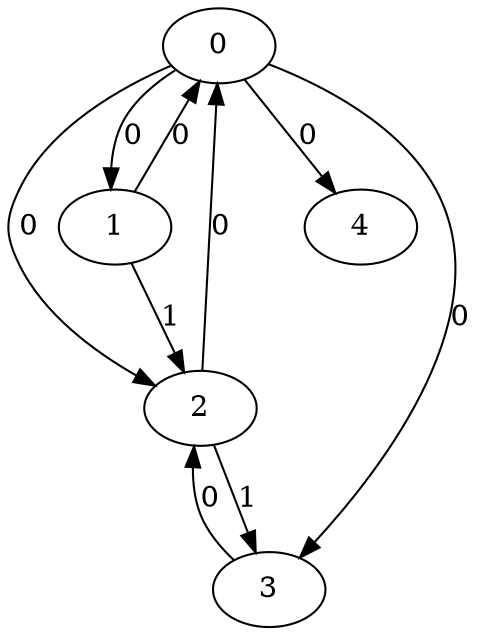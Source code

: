 // Source:1471 Canonical: -1 0 0 0 0 0 -1 1 -1 -1 0 -1 -1 1 -1 -1 -1 0 -1 -1 -1 -1 -1 -1 -1
digraph HRA_from_1471_graph_000 {
  0 -> 1 [label="0"];
  0 -> 2 [label="0"];
  0 -> 3 [label="0"];
  1 -> 0 [label="0"];
  1 -> 2 [label="1"];
  2 -> 0 [label="0"];
  2 -> 3 [label="1"];
  3 -> 2 [label="0"];
  0 -> 4 [label="0"];
}

// Source:1471 Canonical: -1 0 0 0 0 0 -1 1 -1 -1 0 -1 -1 1 -1 -1 -1 0 -1 -1 0 -1 -1 -1 -1
digraph HRA_from_1471_graph_001 {
  0 -> 1 [label="0"];
  0 -> 2 [label="0"];
  0 -> 3 [label="0"];
  1 -> 0 [label="0"];
  1 -> 2 [label="1"];
  2 -> 0 [label="0"];
  2 -> 3 [label="1"];
  3 -> 2 [label="0"];
  0 -> 4 [label="0"];
  4 -> 0 [label="0"];
}

// Source:1471 Canonical: -1 0 0 0 -1 0 -1 1 -1 0 0 -1 -1 1 -1 -1 -1 0 -1 -1 -1 -1 -1 -1 -1
digraph HRA_from_1471_graph_002 {
  0 -> 1 [label="0"];
  0 -> 2 [label="0"];
  0 -> 3 [label="0"];
  1 -> 0 [label="0"];
  1 -> 2 [label="1"];
  2 -> 0 [label="0"];
  2 -> 3 [label="1"];
  3 -> 2 [label="0"];
  1 -> 4 [label="0"];
}

// Source:1471 Canonical: -1 0 0 0 0 0 -1 1 -1 0 0 -1 -1 1 -1 -1 -1 0 -1 -1 -1 -1 -1 -1 -1
digraph HRA_from_1471_graph_003 {
  0 -> 1 [label="0"];
  0 -> 2 [label="0"];
  0 -> 3 [label="0"];
  1 -> 0 [label="0"];
  1 -> 2 [label="1"];
  2 -> 0 [label="0"];
  2 -> 3 [label="1"];
  3 -> 2 [label="0"];
  0 -> 4 [label="0"];
  1 -> 4 [label="0"];
}

// Source:1471 Canonical: -1 0 0 0 -1 0 -1 1 -1 0 0 -1 -1 1 -1 -1 -1 0 -1 -1 0 -1 -1 -1 -1
digraph HRA_from_1471_graph_004 {
  0 -> 1 [label="0"];
  0 -> 2 [label="0"];
  0 -> 3 [label="0"];
  1 -> 0 [label="0"];
  1 -> 2 [label="1"];
  2 -> 0 [label="0"];
  2 -> 3 [label="1"];
  3 -> 2 [label="0"];
  4 -> 0 [label="0"];
  1 -> 4 [label="0"];
}

// Source:1471 Canonical: -1 0 0 0 0 0 -1 1 -1 0 0 -1 -1 1 -1 -1 -1 0 -1 -1 0 -1 -1 -1 -1
digraph HRA_from_1471_graph_005 {
  0 -> 1 [label="0"];
  0 -> 2 [label="0"];
  0 -> 3 [label="0"];
  1 -> 0 [label="0"];
  1 -> 2 [label="1"];
  2 -> 0 [label="0"];
  2 -> 3 [label="1"];
  3 -> 2 [label="0"];
  0 -> 4 [label="0"];
  4 -> 0 [label="0"];
  1 -> 4 [label="0"];
}

// Source:1471 Canonical: -1 0 0 0 0 0 -1 1 -1 -1 0 -1 -1 1 -1 -1 -1 0 -1 -1 -1 0 -1 -1 -1
digraph HRA_from_1471_graph_006 {
  0 -> 1 [label="0"];
  0 -> 2 [label="0"];
  0 -> 3 [label="0"];
  1 -> 0 [label="0"];
  1 -> 2 [label="1"];
  2 -> 0 [label="0"];
  2 -> 3 [label="1"];
  3 -> 2 [label="0"];
  0 -> 4 [label="0"];
  4 -> 1 [label="0"];
}

// Source:1471 Canonical: -1 0 0 0 0 0 -1 1 -1 -1 0 -1 -1 1 -1 -1 -1 0 -1 -1 0 0 -1 -1 -1
digraph HRA_from_1471_graph_007 {
  0 -> 1 [label="0"];
  0 -> 2 [label="0"];
  0 -> 3 [label="0"];
  1 -> 0 [label="0"];
  1 -> 2 [label="1"];
  2 -> 0 [label="0"];
  2 -> 3 [label="1"];
  3 -> 2 [label="0"];
  0 -> 4 [label="0"];
  4 -> 0 [label="0"];
  4 -> 1 [label="0"];
}

// Source:1471 Canonical: -1 0 0 0 -1 0 -1 1 -1 0 0 -1 -1 1 -1 -1 -1 0 -1 -1 -1 0 -1 -1 -1
digraph HRA_from_1471_graph_008 {
  0 -> 1 [label="0"];
  0 -> 2 [label="0"];
  0 -> 3 [label="0"];
  1 -> 0 [label="0"];
  1 -> 2 [label="1"];
  2 -> 0 [label="0"];
  2 -> 3 [label="1"];
  3 -> 2 [label="0"];
  1 -> 4 [label="0"];
  4 -> 1 [label="0"];
}

// Source:1471 Canonical: -1 0 0 0 0 0 -1 1 -1 0 0 -1 -1 1 -1 -1 -1 0 -1 -1 -1 0 -1 -1 -1
digraph HRA_from_1471_graph_009 {
  0 -> 1 [label="0"];
  0 -> 2 [label="0"];
  0 -> 3 [label="0"];
  1 -> 0 [label="0"];
  1 -> 2 [label="1"];
  2 -> 0 [label="0"];
  2 -> 3 [label="1"];
  3 -> 2 [label="0"];
  0 -> 4 [label="0"];
  1 -> 4 [label="0"];
  4 -> 1 [label="0"];
}

// Source:1471 Canonical: -1 0 0 0 -1 0 -1 1 -1 0 0 -1 -1 1 -1 -1 -1 0 -1 -1 0 0 -1 -1 -1
digraph HRA_from_1471_graph_010 {
  0 -> 1 [label="0"];
  0 -> 2 [label="0"];
  0 -> 3 [label="0"];
  1 -> 0 [label="0"];
  1 -> 2 [label="1"];
  2 -> 0 [label="0"];
  2 -> 3 [label="1"];
  3 -> 2 [label="0"];
  4 -> 0 [label="0"];
  1 -> 4 [label="0"];
  4 -> 1 [label="0"];
}

// Source:1471 Canonical: -1 0 0 0 0 0 -1 1 -1 0 0 -1 -1 1 -1 -1 -1 0 -1 -1 0 0 -1 -1 -1
digraph HRA_from_1471_graph_011 {
  0 -> 1 [label="0"];
  0 -> 2 [label="0"];
  0 -> 3 [label="0"];
  1 -> 0 [label="0"];
  1 -> 2 [label="1"];
  2 -> 0 [label="0"];
  2 -> 3 [label="1"];
  3 -> 2 [label="0"];
  0 -> 4 [label="0"];
  4 -> 0 [label="0"];
  1 -> 4 [label="0"];
  4 -> 1 [label="0"];
}

// Source:1471 Canonical: -1 0 0 0 -1 0 -1 1 -1 -1 0 -1 -1 1 0 -1 -1 0 -1 -1 -1 -1 -1 -1 -1
digraph HRA_from_1471_graph_012 {
  0 -> 1 [label="0"];
  0 -> 2 [label="0"];
  0 -> 3 [label="0"];
  1 -> 0 [label="0"];
  1 -> 2 [label="1"];
  2 -> 0 [label="0"];
  2 -> 3 [label="1"];
  3 -> 2 [label="0"];
  2 -> 4 [label="0"];
}

// Source:1471 Canonical: -1 0 0 0 0 0 -1 1 -1 -1 0 -1 -1 1 0 -1 -1 0 -1 -1 -1 -1 -1 -1 -1
digraph HRA_from_1471_graph_013 {
  0 -> 1 [label="0"];
  0 -> 2 [label="0"];
  0 -> 3 [label="0"];
  1 -> 0 [label="0"];
  1 -> 2 [label="1"];
  2 -> 0 [label="0"];
  2 -> 3 [label="1"];
  3 -> 2 [label="0"];
  0 -> 4 [label="0"];
  2 -> 4 [label="0"];
}

// Source:1471 Canonical: -1 0 0 0 -1 0 -1 1 -1 -1 0 -1 -1 1 0 -1 -1 0 -1 -1 0 -1 -1 -1 -1
digraph HRA_from_1471_graph_014 {
  0 -> 1 [label="0"];
  0 -> 2 [label="0"];
  0 -> 3 [label="0"];
  1 -> 0 [label="0"];
  1 -> 2 [label="1"];
  2 -> 0 [label="0"];
  2 -> 3 [label="1"];
  3 -> 2 [label="0"];
  4 -> 0 [label="0"];
  2 -> 4 [label="0"];
}

// Source:1471 Canonical: -1 0 0 0 0 0 -1 1 -1 -1 0 -1 -1 1 0 -1 -1 0 -1 -1 0 -1 -1 -1 -1
digraph HRA_from_1471_graph_015 {
  0 -> 1 [label="0"];
  0 -> 2 [label="0"];
  0 -> 3 [label="0"];
  1 -> 0 [label="0"];
  1 -> 2 [label="1"];
  2 -> 0 [label="0"];
  2 -> 3 [label="1"];
  3 -> 2 [label="0"];
  0 -> 4 [label="0"];
  4 -> 0 [label="0"];
  2 -> 4 [label="0"];
}

// Source:1471 Canonical: -1 0 0 0 -1 0 -1 1 -1 0 0 -1 -1 1 0 -1 -1 0 -1 -1 -1 -1 -1 -1 -1
digraph HRA_from_1471_graph_016 {
  0 -> 1 [label="0"];
  0 -> 2 [label="0"];
  0 -> 3 [label="0"];
  1 -> 0 [label="0"];
  1 -> 2 [label="1"];
  2 -> 0 [label="0"];
  2 -> 3 [label="1"];
  3 -> 2 [label="0"];
  1 -> 4 [label="0"];
  2 -> 4 [label="0"];
}

// Source:1471 Canonical: -1 0 0 0 0 0 -1 1 -1 0 0 -1 -1 1 0 -1 -1 0 -1 -1 -1 -1 -1 -1 -1
digraph HRA_from_1471_graph_017 {
  0 -> 1 [label="0"];
  0 -> 2 [label="0"];
  0 -> 3 [label="0"];
  1 -> 0 [label="0"];
  1 -> 2 [label="1"];
  2 -> 0 [label="0"];
  2 -> 3 [label="1"];
  3 -> 2 [label="0"];
  0 -> 4 [label="0"];
  1 -> 4 [label="0"];
  2 -> 4 [label="0"];
}

// Source:1471 Canonical: -1 0 0 0 -1 0 -1 1 -1 0 0 -1 -1 1 0 -1 -1 0 -1 -1 0 -1 -1 -1 -1
digraph HRA_from_1471_graph_018 {
  0 -> 1 [label="0"];
  0 -> 2 [label="0"];
  0 -> 3 [label="0"];
  1 -> 0 [label="0"];
  1 -> 2 [label="1"];
  2 -> 0 [label="0"];
  2 -> 3 [label="1"];
  3 -> 2 [label="0"];
  4 -> 0 [label="0"];
  1 -> 4 [label="0"];
  2 -> 4 [label="0"];
}

// Source:1471 Canonical: -1 0 0 0 0 0 -1 1 -1 0 0 -1 -1 1 0 -1 -1 0 -1 -1 0 -1 -1 -1 -1
digraph HRA_from_1471_graph_019 {
  0 -> 1 [label="0"];
  0 -> 2 [label="0"];
  0 -> 3 [label="0"];
  1 -> 0 [label="0"];
  1 -> 2 [label="1"];
  2 -> 0 [label="0"];
  2 -> 3 [label="1"];
  3 -> 2 [label="0"];
  0 -> 4 [label="0"];
  4 -> 0 [label="0"];
  1 -> 4 [label="0"];
  2 -> 4 [label="0"];
}

// Source:1471 Canonical: -1 0 0 0 -1 0 -1 1 -1 -1 0 -1 -1 1 0 -1 -1 0 -1 -1 -1 0 -1 -1 -1
digraph HRA_from_1471_graph_020 {
  0 -> 1 [label="0"];
  0 -> 2 [label="0"];
  0 -> 3 [label="0"];
  1 -> 0 [label="0"];
  1 -> 2 [label="1"];
  2 -> 0 [label="0"];
  2 -> 3 [label="1"];
  3 -> 2 [label="0"];
  4 -> 1 [label="0"];
  2 -> 4 [label="0"];
}

// Source:1471 Canonical: -1 0 0 0 0 0 -1 1 -1 -1 0 -1 -1 1 0 -1 -1 0 -1 -1 -1 0 -1 -1 -1
digraph HRA_from_1471_graph_021 {
  0 -> 1 [label="0"];
  0 -> 2 [label="0"];
  0 -> 3 [label="0"];
  1 -> 0 [label="0"];
  1 -> 2 [label="1"];
  2 -> 0 [label="0"];
  2 -> 3 [label="1"];
  3 -> 2 [label="0"];
  0 -> 4 [label="0"];
  4 -> 1 [label="0"];
  2 -> 4 [label="0"];
}

// Source:1471 Canonical: -1 0 0 0 -1 0 -1 1 -1 -1 0 -1 -1 1 0 -1 -1 0 -1 -1 0 0 -1 -1 -1
digraph HRA_from_1471_graph_022 {
  0 -> 1 [label="0"];
  0 -> 2 [label="0"];
  0 -> 3 [label="0"];
  1 -> 0 [label="0"];
  1 -> 2 [label="1"];
  2 -> 0 [label="0"];
  2 -> 3 [label="1"];
  3 -> 2 [label="0"];
  4 -> 0 [label="0"];
  4 -> 1 [label="0"];
  2 -> 4 [label="0"];
}

// Source:1471 Canonical: -1 0 0 0 0 0 -1 1 -1 -1 0 -1 -1 1 0 -1 -1 0 -1 -1 0 0 -1 -1 -1
digraph HRA_from_1471_graph_023 {
  0 -> 1 [label="0"];
  0 -> 2 [label="0"];
  0 -> 3 [label="0"];
  1 -> 0 [label="0"];
  1 -> 2 [label="1"];
  2 -> 0 [label="0"];
  2 -> 3 [label="1"];
  3 -> 2 [label="0"];
  0 -> 4 [label="0"];
  4 -> 0 [label="0"];
  4 -> 1 [label="0"];
  2 -> 4 [label="0"];
}

// Source:1471 Canonical: -1 0 0 0 -1 0 -1 1 -1 0 0 -1 -1 1 0 -1 -1 0 -1 -1 -1 0 -1 -1 -1
digraph HRA_from_1471_graph_024 {
  0 -> 1 [label="0"];
  0 -> 2 [label="0"];
  0 -> 3 [label="0"];
  1 -> 0 [label="0"];
  1 -> 2 [label="1"];
  2 -> 0 [label="0"];
  2 -> 3 [label="1"];
  3 -> 2 [label="0"];
  1 -> 4 [label="0"];
  4 -> 1 [label="0"];
  2 -> 4 [label="0"];
}

// Source:1471 Canonical: -1 0 0 0 0 0 -1 1 -1 0 0 -1 -1 1 0 -1 -1 0 -1 -1 -1 0 -1 -1 -1
digraph HRA_from_1471_graph_025 {
  0 -> 1 [label="0"];
  0 -> 2 [label="0"];
  0 -> 3 [label="0"];
  1 -> 0 [label="0"];
  1 -> 2 [label="1"];
  2 -> 0 [label="0"];
  2 -> 3 [label="1"];
  3 -> 2 [label="0"];
  0 -> 4 [label="0"];
  1 -> 4 [label="0"];
  4 -> 1 [label="0"];
  2 -> 4 [label="0"];
}

// Source:1471 Canonical: -1 0 0 0 -1 0 -1 1 -1 0 0 -1 -1 1 0 -1 -1 0 -1 -1 0 0 -1 -1 -1
digraph HRA_from_1471_graph_026 {
  0 -> 1 [label="0"];
  0 -> 2 [label="0"];
  0 -> 3 [label="0"];
  1 -> 0 [label="0"];
  1 -> 2 [label="1"];
  2 -> 0 [label="0"];
  2 -> 3 [label="1"];
  3 -> 2 [label="0"];
  4 -> 0 [label="0"];
  1 -> 4 [label="0"];
  4 -> 1 [label="0"];
  2 -> 4 [label="0"];
}

// Source:1471 Canonical: -1 0 0 0 0 0 -1 1 -1 0 0 -1 -1 1 0 -1 -1 0 -1 -1 0 0 -1 -1 -1
digraph HRA_from_1471_graph_027 {
  0 -> 1 [label="0"];
  0 -> 2 [label="0"];
  0 -> 3 [label="0"];
  1 -> 0 [label="0"];
  1 -> 2 [label="1"];
  2 -> 0 [label="0"];
  2 -> 3 [label="1"];
  3 -> 2 [label="0"];
  0 -> 4 [label="0"];
  4 -> 0 [label="0"];
  1 -> 4 [label="0"];
  4 -> 1 [label="0"];
  2 -> 4 [label="0"];
}

// Source:1471 Canonical: -1 0 0 0 0 0 -1 1 -1 -1 0 -1 -1 1 -1 -1 -1 0 -1 -1 -1 -1 0 -1 -1
digraph HRA_from_1471_graph_028 {
  0 -> 1 [label="0"];
  0 -> 2 [label="0"];
  0 -> 3 [label="0"];
  1 -> 0 [label="0"];
  1 -> 2 [label="1"];
  2 -> 0 [label="0"];
  2 -> 3 [label="1"];
  3 -> 2 [label="0"];
  0 -> 4 [label="0"];
  4 -> 2 [label="0"];
}

// Source:1471 Canonical: -1 0 0 0 0 0 -1 1 -1 -1 0 -1 -1 1 -1 -1 -1 0 -1 -1 0 -1 0 -1 -1
digraph HRA_from_1471_graph_029 {
  0 -> 1 [label="0"];
  0 -> 2 [label="0"];
  0 -> 3 [label="0"];
  1 -> 0 [label="0"];
  1 -> 2 [label="1"];
  2 -> 0 [label="0"];
  2 -> 3 [label="1"];
  3 -> 2 [label="0"];
  0 -> 4 [label="0"];
  4 -> 0 [label="0"];
  4 -> 2 [label="0"];
}

// Source:1471 Canonical: -1 0 0 0 -1 0 -1 1 -1 0 0 -1 -1 1 -1 -1 -1 0 -1 -1 -1 -1 0 -1 -1
digraph HRA_from_1471_graph_030 {
  0 -> 1 [label="0"];
  0 -> 2 [label="0"];
  0 -> 3 [label="0"];
  1 -> 0 [label="0"];
  1 -> 2 [label="1"];
  2 -> 0 [label="0"];
  2 -> 3 [label="1"];
  3 -> 2 [label="0"];
  1 -> 4 [label="0"];
  4 -> 2 [label="0"];
}

// Source:1471 Canonical: -1 0 0 0 0 0 -1 1 -1 0 0 -1 -1 1 -1 -1 -1 0 -1 -1 -1 -1 0 -1 -1
digraph HRA_from_1471_graph_031 {
  0 -> 1 [label="0"];
  0 -> 2 [label="0"];
  0 -> 3 [label="0"];
  1 -> 0 [label="0"];
  1 -> 2 [label="1"];
  2 -> 0 [label="0"];
  2 -> 3 [label="1"];
  3 -> 2 [label="0"];
  0 -> 4 [label="0"];
  1 -> 4 [label="0"];
  4 -> 2 [label="0"];
}

// Source:1471 Canonical: -1 0 0 0 -1 0 -1 1 -1 0 0 -1 -1 1 -1 -1 -1 0 -1 -1 0 -1 0 -1 -1
digraph HRA_from_1471_graph_032 {
  0 -> 1 [label="0"];
  0 -> 2 [label="0"];
  0 -> 3 [label="0"];
  1 -> 0 [label="0"];
  1 -> 2 [label="1"];
  2 -> 0 [label="0"];
  2 -> 3 [label="1"];
  3 -> 2 [label="0"];
  4 -> 0 [label="0"];
  1 -> 4 [label="0"];
  4 -> 2 [label="0"];
}

// Source:1471 Canonical: -1 0 0 0 0 0 -1 1 -1 0 0 -1 -1 1 -1 -1 -1 0 -1 -1 0 -1 0 -1 -1
digraph HRA_from_1471_graph_033 {
  0 -> 1 [label="0"];
  0 -> 2 [label="0"];
  0 -> 3 [label="0"];
  1 -> 0 [label="0"];
  1 -> 2 [label="1"];
  2 -> 0 [label="0"];
  2 -> 3 [label="1"];
  3 -> 2 [label="0"];
  0 -> 4 [label="0"];
  4 -> 0 [label="0"];
  1 -> 4 [label="0"];
  4 -> 2 [label="0"];
}

// Source:1471 Canonical: -1 0 0 0 0 0 -1 1 -1 -1 0 -1 -1 1 -1 -1 -1 0 -1 -1 -1 0 0 -1 -1
digraph HRA_from_1471_graph_034 {
  0 -> 1 [label="0"];
  0 -> 2 [label="0"];
  0 -> 3 [label="0"];
  1 -> 0 [label="0"];
  1 -> 2 [label="1"];
  2 -> 0 [label="0"];
  2 -> 3 [label="1"];
  3 -> 2 [label="0"];
  0 -> 4 [label="0"];
  4 -> 1 [label="0"];
  4 -> 2 [label="0"];
}

// Source:1471 Canonical: -1 0 0 0 0 0 -1 1 -1 -1 0 -1 -1 1 -1 -1 -1 0 -1 -1 0 0 0 -1 -1
digraph HRA_from_1471_graph_035 {
  0 -> 1 [label="0"];
  0 -> 2 [label="0"];
  0 -> 3 [label="0"];
  1 -> 0 [label="0"];
  1 -> 2 [label="1"];
  2 -> 0 [label="0"];
  2 -> 3 [label="1"];
  3 -> 2 [label="0"];
  0 -> 4 [label="0"];
  4 -> 0 [label="0"];
  4 -> 1 [label="0"];
  4 -> 2 [label="0"];
}

// Source:1471 Canonical: -1 0 0 0 -1 0 -1 1 -1 0 0 -1 -1 1 -1 -1 -1 0 -1 -1 -1 0 0 -1 -1
digraph HRA_from_1471_graph_036 {
  0 -> 1 [label="0"];
  0 -> 2 [label="0"];
  0 -> 3 [label="0"];
  1 -> 0 [label="0"];
  1 -> 2 [label="1"];
  2 -> 0 [label="0"];
  2 -> 3 [label="1"];
  3 -> 2 [label="0"];
  1 -> 4 [label="0"];
  4 -> 1 [label="0"];
  4 -> 2 [label="0"];
}

// Source:1471 Canonical: -1 0 0 0 0 0 -1 1 -1 0 0 -1 -1 1 -1 -1 -1 0 -1 -1 -1 0 0 -1 -1
digraph HRA_from_1471_graph_037 {
  0 -> 1 [label="0"];
  0 -> 2 [label="0"];
  0 -> 3 [label="0"];
  1 -> 0 [label="0"];
  1 -> 2 [label="1"];
  2 -> 0 [label="0"];
  2 -> 3 [label="1"];
  3 -> 2 [label="0"];
  0 -> 4 [label="0"];
  1 -> 4 [label="0"];
  4 -> 1 [label="0"];
  4 -> 2 [label="0"];
}

// Source:1471 Canonical: -1 0 0 0 -1 0 -1 1 -1 0 0 -1 -1 1 -1 -1 -1 0 -1 -1 0 0 0 -1 -1
digraph HRA_from_1471_graph_038 {
  0 -> 1 [label="0"];
  0 -> 2 [label="0"];
  0 -> 3 [label="0"];
  1 -> 0 [label="0"];
  1 -> 2 [label="1"];
  2 -> 0 [label="0"];
  2 -> 3 [label="1"];
  3 -> 2 [label="0"];
  4 -> 0 [label="0"];
  1 -> 4 [label="0"];
  4 -> 1 [label="0"];
  4 -> 2 [label="0"];
}

// Source:1471 Canonical: -1 0 0 0 0 0 -1 1 -1 0 0 -1 -1 1 -1 -1 -1 0 -1 -1 0 0 0 -1 -1
digraph HRA_from_1471_graph_039 {
  0 -> 1 [label="0"];
  0 -> 2 [label="0"];
  0 -> 3 [label="0"];
  1 -> 0 [label="0"];
  1 -> 2 [label="1"];
  2 -> 0 [label="0"];
  2 -> 3 [label="1"];
  3 -> 2 [label="0"];
  0 -> 4 [label="0"];
  4 -> 0 [label="0"];
  1 -> 4 [label="0"];
  4 -> 1 [label="0"];
  4 -> 2 [label="0"];
}

// Source:1471 Canonical: -1 0 0 0 -1 0 -1 1 -1 -1 0 -1 -1 1 0 -1 -1 0 -1 -1 -1 -1 0 -1 -1
digraph HRA_from_1471_graph_040 {
  0 -> 1 [label="0"];
  0 -> 2 [label="0"];
  0 -> 3 [label="0"];
  1 -> 0 [label="0"];
  1 -> 2 [label="1"];
  2 -> 0 [label="0"];
  2 -> 3 [label="1"];
  3 -> 2 [label="0"];
  2 -> 4 [label="0"];
  4 -> 2 [label="0"];
}

// Source:1471 Canonical: -1 0 0 0 0 0 -1 1 -1 -1 0 -1 -1 1 0 -1 -1 0 -1 -1 -1 -1 0 -1 -1
digraph HRA_from_1471_graph_041 {
  0 -> 1 [label="0"];
  0 -> 2 [label="0"];
  0 -> 3 [label="0"];
  1 -> 0 [label="0"];
  1 -> 2 [label="1"];
  2 -> 0 [label="0"];
  2 -> 3 [label="1"];
  3 -> 2 [label="0"];
  0 -> 4 [label="0"];
  2 -> 4 [label="0"];
  4 -> 2 [label="0"];
}

// Source:1471 Canonical: -1 0 0 0 -1 0 -1 1 -1 -1 0 -1 -1 1 0 -1 -1 0 -1 -1 0 -1 0 -1 -1
digraph HRA_from_1471_graph_042 {
  0 -> 1 [label="0"];
  0 -> 2 [label="0"];
  0 -> 3 [label="0"];
  1 -> 0 [label="0"];
  1 -> 2 [label="1"];
  2 -> 0 [label="0"];
  2 -> 3 [label="1"];
  3 -> 2 [label="0"];
  4 -> 0 [label="0"];
  2 -> 4 [label="0"];
  4 -> 2 [label="0"];
}

// Source:1471 Canonical: -1 0 0 0 0 0 -1 1 -1 -1 0 -1 -1 1 0 -1 -1 0 -1 -1 0 -1 0 -1 -1
digraph HRA_from_1471_graph_043 {
  0 -> 1 [label="0"];
  0 -> 2 [label="0"];
  0 -> 3 [label="0"];
  1 -> 0 [label="0"];
  1 -> 2 [label="1"];
  2 -> 0 [label="0"];
  2 -> 3 [label="1"];
  3 -> 2 [label="0"];
  0 -> 4 [label="0"];
  4 -> 0 [label="0"];
  2 -> 4 [label="0"];
  4 -> 2 [label="0"];
}

// Source:1471 Canonical: -1 0 0 0 -1 0 -1 1 -1 0 0 -1 -1 1 0 -1 -1 0 -1 -1 -1 -1 0 -1 -1
digraph HRA_from_1471_graph_044 {
  0 -> 1 [label="0"];
  0 -> 2 [label="0"];
  0 -> 3 [label="0"];
  1 -> 0 [label="0"];
  1 -> 2 [label="1"];
  2 -> 0 [label="0"];
  2 -> 3 [label="1"];
  3 -> 2 [label="0"];
  1 -> 4 [label="0"];
  2 -> 4 [label="0"];
  4 -> 2 [label="0"];
}

// Source:1471 Canonical: -1 0 0 0 0 0 -1 1 -1 0 0 -1 -1 1 0 -1 -1 0 -1 -1 -1 -1 0 -1 -1
digraph HRA_from_1471_graph_045 {
  0 -> 1 [label="0"];
  0 -> 2 [label="0"];
  0 -> 3 [label="0"];
  1 -> 0 [label="0"];
  1 -> 2 [label="1"];
  2 -> 0 [label="0"];
  2 -> 3 [label="1"];
  3 -> 2 [label="0"];
  0 -> 4 [label="0"];
  1 -> 4 [label="0"];
  2 -> 4 [label="0"];
  4 -> 2 [label="0"];
}

// Source:1471 Canonical: -1 0 0 0 -1 0 -1 1 -1 0 0 -1 -1 1 0 -1 -1 0 -1 -1 0 -1 0 -1 -1
digraph HRA_from_1471_graph_046 {
  0 -> 1 [label="0"];
  0 -> 2 [label="0"];
  0 -> 3 [label="0"];
  1 -> 0 [label="0"];
  1 -> 2 [label="1"];
  2 -> 0 [label="0"];
  2 -> 3 [label="1"];
  3 -> 2 [label="0"];
  4 -> 0 [label="0"];
  1 -> 4 [label="0"];
  2 -> 4 [label="0"];
  4 -> 2 [label="0"];
}

// Source:1471 Canonical: -1 0 0 0 0 0 -1 1 -1 0 0 -1 -1 1 0 -1 -1 0 -1 -1 0 -1 0 -1 -1
digraph HRA_from_1471_graph_047 {
  0 -> 1 [label="0"];
  0 -> 2 [label="0"];
  0 -> 3 [label="0"];
  1 -> 0 [label="0"];
  1 -> 2 [label="1"];
  2 -> 0 [label="0"];
  2 -> 3 [label="1"];
  3 -> 2 [label="0"];
  0 -> 4 [label="0"];
  4 -> 0 [label="0"];
  1 -> 4 [label="0"];
  2 -> 4 [label="0"];
  4 -> 2 [label="0"];
}

// Source:1471 Canonical: -1 0 0 0 -1 0 -1 1 -1 -1 0 -1 -1 1 0 -1 -1 0 -1 -1 -1 0 0 -1 -1
digraph HRA_from_1471_graph_048 {
  0 -> 1 [label="0"];
  0 -> 2 [label="0"];
  0 -> 3 [label="0"];
  1 -> 0 [label="0"];
  1 -> 2 [label="1"];
  2 -> 0 [label="0"];
  2 -> 3 [label="1"];
  3 -> 2 [label="0"];
  4 -> 1 [label="0"];
  2 -> 4 [label="0"];
  4 -> 2 [label="0"];
}

// Source:1471 Canonical: -1 0 0 0 0 0 -1 1 -1 -1 0 -1 -1 1 0 -1 -1 0 -1 -1 -1 0 0 -1 -1
digraph HRA_from_1471_graph_049 {
  0 -> 1 [label="0"];
  0 -> 2 [label="0"];
  0 -> 3 [label="0"];
  1 -> 0 [label="0"];
  1 -> 2 [label="1"];
  2 -> 0 [label="0"];
  2 -> 3 [label="1"];
  3 -> 2 [label="0"];
  0 -> 4 [label="0"];
  4 -> 1 [label="0"];
  2 -> 4 [label="0"];
  4 -> 2 [label="0"];
}

// Source:1471 Canonical: -1 0 0 0 -1 0 -1 1 -1 -1 0 -1 -1 1 0 -1 -1 0 -1 -1 0 0 0 -1 -1
digraph HRA_from_1471_graph_050 {
  0 -> 1 [label="0"];
  0 -> 2 [label="0"];
  0 -> 3 [label="0"];
  1 -> 0 [label="0"];
  1 -> 2 [label="1"];
  2 -> 0 [label="0"];
  2 -> 3 [label="1"];
  3 -> 2 [label="0"];
  4 -> 0 [label="0"];
  4 -> 1 [label="0"];
  2 -> 4 [label="0"];
  4 -> 2 [label="0"];
}

// Source:1471 Canonical: -1 0 0 0 0 0 -1 1 -1 -1 0 -1 -1 1 0 -1 -1 0 -1 -1 0 0 0 -1 -1
digraph HRA_from_1471_graph_051 {
  0 -> 1 [label="0"];
  0 -> 2 [label="0"];
  0 -> 3 [label="0"];
  1 -> 0 [label="0"];
  1 -> 2 [label="1"];
  2 -> 0 [label="0"];
  2 -> 3 [label="1"];
  3 -> 2 [label="0"];
  0 -> 4 [label="0"];
  4 -> 0 [label="0"];
  4 -> 1 [label="0"];
  2 -> 4 [label="0"];
  4 -> 2 [label="0"];
}

// Source:1471 Canonical: -1 0 0 0 -1 0 -1 1 -1 0 0 -1 -1 1 0 -1 -1 0 -1 -1 -1 0 0 -1 -1
digraph HRA_from_1471_graph_052 {
  0 -> 1 [label="0"];
  0 -> 2 [label="0"];
  0 -> 3 [label="0"];
  1 -> 0 [label="0"];
  1 -> 2 [label="1"];
  2 -> 0 [label="0"];
  2 -> 3 [label="1"];
  3 -> 2 [label="0"];
  1 -> 4 [label="0"];
  4 -> 1 [label="0"];
  2 -> 4 [label="0"];
  4 -> 2 [label="0"];
}

// Source:1471 Canonical: -1 0 0 0 0 0 -1 1 -1 0 0 -1 -1 1 0 -1 -1 0 -1 -1 -1 0 0 -1 -1
digraph HRA_from_1471_graph_053 {
  0 -> 1 [label="0"];
  0 -> 2 [label="0"];
  0 -> 3 [label="0"];
  1 -> 0 [label="0"];
  1 -> 2 [label="1"];
  2 -> 0 [label="0"];
  2 -> 3 [label="1"];
  3 -> 2 [label="0"];
  0 -> 4 [label="0"];
  1 -> 4 [label="0"];
  4 -> 1 [label="0"];
  2 -> 4 [label="0"];
  4 -> 2 [label="0"];
}

// Source:1471 Canonical: -1 0 0 0 -1 0 -1 1 -1 0 0 -1 -1 1 0 -1 -1 0 -1 -1 0 0 0 -1 -1
digraph HRA_from_1471_graph_054 {
  0 -> 1 [label="0"];
  0 -> 2 [label="0"];
  0 -> 3 [label="0"];
  1 -> 0 [label="0"];
  1 -> 2 [label="1"];
  2 -> 0 [label="0"];
  2 -> 3 [label="1"];
  3 -> 2 [label="0"];
  4 -> 0 [label="0"];
  1 -> 4 [label="0"];
  4 -> 1 [label="0"];
  2 -> 4 [label="0"];
  4 -> 2 [label="0"];
}

// Source:1471 Canonical: -1 0 0 0 0 0 -1 1 -1 0 0 -1 -1 1 0 -1 -1 0 -1 -1 0 0 0 -1 -1
digraph HRA_from_1471_graph_055 {
  0 -> 1 [label="0"];
  0 -> 2 [label="0"];
  0 -> 3 [label="0"];
  1 -> 0 [label="0"];
  1 -> 2 [label="1"];
  2 -> 0 [label="0"];
  2 -> 3 [label="1"];
  3 -> 2 [label="0"];
  0 -> 4 [label="0"];
  4 -> 0 [label="0"];
  1 -> 4 [label="0"];
  4 -> 1 [label="0"];
  2 -> 4 [label="0"];
  4 -> 2 [label="0"];
}

// Source:1471 Canonical: -1 0 0 0 -1 0 -1 1 -1 -1 0 -1 -1 1 -1 -1 -1 0 -1 0 -1 -1 -1 -1 -1
digraph HRA_from_1471_graph_056 {
  0 -> 1 [label="0"];
  0 -> 2 [label="0"];
  0 -> 3 [label="0"];
  1 -> 0 [label="0"];
  1 -> 2 [label="1"];
  2 -> 0 [label="0"];
  2 -> 3 [label="1"];
  3 -> 2 [label="0"];
  3 -> 4 [label="0"];
}

// Source:1471 Canonical: -1 0 0 0 0 0 -1 1 -1 -1 0 -1 -1 1 -1 -1 -1 0 -1 0 -1 -1 -1 -1 -1
digraph HRA_from_1471_graph_057 {
  0 -> 1 [label="0"];
  0 -> 2 [label="0"];
  0 -> 3 [label="0"];
  1 -> 0 [label="0"];
  1 -> 2 [label="1"];
  2 -> 0 [label="0"];
  2 -> 3 [label="1"];
  3 -> 2 [label="0"];
  0 -> 4 [label="0"];
  3 -> 4 [label="0"];
}

// Source:1471 Canonical: -1 0 0 0 -1 0 -1 1 -1 -1 0 -1 -1 1 -1 -1 -1 0 -1 0 0 -1 -1 -1 -1
digraph HRA_from_1471_graph_058 {
  0 -> 1 [label="0"];
  0 -> 2 [label="0"];
  0 -> 3 [label="0"];
  1 -> 0 [label="0"];
  1 -> 2 [label="1"];
  2 -> 0 [label="0"];
  2 -> 3 [label="1"];
  3 -> 2 [label="0"];
  4 -> 0 [label="0"];
  3 -> 4 [label="0"];
}

// Source:1471 Canonical: -1 0 0 0 0 0 -1 1 -1 -1 0 -1 -1 1 -1 -1 -1 0 -1 0 0 -1 -1 -1 -1
digraph HRA_from_1471_graph_059 {
  0 -> 1 [label="0"];
  0 -> 2 [label="0"];
  0 -> 3 [label="0"];
  1 -> 0 [label="0"];
  1 -> 2 [label="1"];
  2 -> 0 [label="0"];
  2 -> 3 [label="1"];
  3 -> 2 [label="0"];
  0 -> 4 [label="0"];
  4 -> 0 [label="0"];
  3 -> 4 [label="0"];
}

// Source:1471 Canonical: -1 0 0 0 -1 0 -1 1 -1 0 0 -1 -1 1 -1 -1 -1 0 -1 0 -1 -1 -1 -1 -1
digraph HRA_from_1471_graph_060 {
  0 -> 1 [label="0"];
  0 -> 2 [label="0"];
  0 -> 3 [label="0"];
  1 -> 0 [label="0"];
  1 -> 2 [label="1"];
  2 -> 0 [label="0"];
  2 -> 3 [label="1"];
  3 -> 2 [label="0"];
  1 -> 4 [label="0"];
  3 -> 4 [label="0"];
}

// Source:1471 Canonical: -1 0 0 0 0 0 -1 1 -1 0 0 -1 -1 1 -1 -1 -1 0 -1 0 -1 -1 -1 -1 -1
digraph HRA_from_1471_graph_061 {
  0 -> 1 [label="0"];
  0 -> 2 [label="0"];
  0 -> 3 [label="0"];
  1 -> 0 [label="0"];
  1 -> 2 [label="1"];
  2 -> 0 [label="0"];
  2 -> 3 [label="1"];
  3 -> 2 [label="0"];
  0 -> 4 [label="0"];
  1 -> 4 [label="0"];
  3 -> 4 [label="0"];
}

// Source:1471 Canonical: -1 0 0 0 -1 0 -1 1 -1 0 0 -1 -1 1 -1 -1 -1 0 -1 0 0 -1 -1 -1 -1
digraph HRA_from_1471_graph_062 {
  0 -> 1 [label="0"];
  0 -> 2 [label="0"];
  0 -> 3 [label="0"];
  1 -> 0 [label="0"];
  1 -> 2 [label="1"];
  2 -> 0 [label="0"];
  2 -> 3 [label="1"];
  3 -> 2 [label="0"];
  4 -> 0 [label="0"];
  1 -> 4 [label="0"];
  3 -> 4 [label="0"];
}

// Source:1471 Canonical: -1 0 0 0 0 0 -1 1 -1 0 0 -1 -1 1 -1 -1 -1 0 -1 0 0 -1 -1 -1 -1
digraph HRA_from_1471_graph_063 {
  0 -> 1 [label="0"];
  0 -> 2 [label="0"];
  0 -> 3 [label="0"];
  1 -> 0 [label="0"];
  1 -> 2 [label="1"];
  2 -> 0 [label="0"];
  2 -> 3 [label="1"];
  3 -> 2 [label="0"];
  0 -> 4 [label="0"];
  4 -> 0 [label="0"];
  1 -> 4 [label="0"];
  3 -> 4 [label="0"];
}

// Source:1471 Canonical: -1 0 0 0 -1 0 -1 1 -1 -1 0 -1 -1 1 -1 -1 -1 0 -1 0 -1 0 -1 -1 -1
digraph HRA_from_1471_graph_064 {
  0 -> 1 [label="0"];
  0 -> 2 [label="0"];
  0 -> 3 [label="0"];
  1 -> 0 [label="0"];
  1 -> 2 [label="1"];
  2 -> 0 [label="0"];
  2 -> 3 [label="1"];
  3 -> 2 [label="0"];
  4 -> 1 [label="0"];
  3 -> 4 [label="0"];
}

// Source:1471 Canonical: -1 0 0 0 0 0 -1 1 -1 -1 0 -1 -1 1 -1 -1 -1 0 -1 0 -1 0 -1 -1 -1
digraph HRA_from_1471_graph_065 {
  0 -> 1 [label="0"];
  0 -> 2 [label="0"];
  0 -> 3 [label="0"];
  1 -> 0 [label="0"];
  1 -> 2 [label="1"];
  2 -> 0 [label="0"];
  2 -> 3 [label="1"];
  3 -> 2 [label="0"];
  0 -> 4 [label="0"];
  4 -> 1 [label="0"];
  3 -> 4 [label="0"];
}

// Source:1471 Canonical: -1 0 0 0 -1 0 -1 1 -1 -1 0 -1 -1 1 -1 -1 -1 0 -1 0 0 0 -1 -1 -1
digraph HRA_from_1471_graph_066 {
  0 -> 1 [label="0"];
  0 -> 2 [label="0"];
  0 -> 3 [label="0"];
  1 -> 0 [label="0"];
  1 -> 2 [label="1"];
  2 -> 0 [label="0"];
  2 -> 3 [label="1"];
  3 -> 2 [label="0"];
  4 -> 0 [label="0"];
  4 -> 1 [label="0"];
  3 -> 4 [label="0"];
}

// Source:1471 Canonical: -1 0 0 0 0 0 -1 1 -1 -1 0 -1 -1 1 -1 -1 -1 0 -1 0 0 0 -1 -1 -1
digraph HRA_from_1471_graph_067 {
  0 -> 1 [label="0"];
  0 -> 2 [label="0"];
  0 -> 3 [label="0"];
  1 -> 0 [label="0"];
  1 -> 2 [label="1"];
  2 -> 0 [label="0"];
  2 -> 3 [label="1"];
  3 -> 2 [label="0"];
  0 -> 4 [label="0"];
  4 -> 0 [label="0"];
  4 -> 1 [label="0"];
  3 -> 4 [label="0"];
}

// Source:1471 Canonical: -1 0 0 0 -1 0 -1 1 -1 0 0 -1 -1 1 -1 -1 -1 0 -1 0 -1 0 -1 -1 -1
digraph HRA_from_1471_graph_068 {
  0 -> 1 [label="0"];
  0 -> 2 [label="0"];
  0 -> 3 [label="0"];
  1 -> 0 [label="0"];
  1 -> 2 [label="1"];
  2 -> 0 [label="0"];
  2 -> 3 [label="1"];
  3 -> 2 [label="0"];
  1 -> 4 [label="0"];
  4 -> 1 [label="0"];
  3 -> 4 [label="0"];
}

// Source:1471 Canonical: -1 0 0 0 0 0 -1 1 -1 0 0 -1 -1 1 -1 -1 -1 0 -1 0 -1 0 -1 -1 -1
digraph HRA_from_1471_graph_069 {
  0 -> 1 [label="0"];
  0 -> 2 [label="0"];
  0 -> 3 [label="0"];
  1 -> 0 [label="0"];
  1 -> 2 [label="1"];
  2 -> 0 [label="0"];
  2 -> 3 [label="1"];
  3 -> 2 [label="0"];
  0 -> 4 [label="0"];
  1 -> 4 [label="0"];
  4 -> 1 [label="0"];
  3 -> 4 [label="0"];
}

// Source:1471 Canonical: -1 0 0 0 -1 0 -1 1 -1 0 0 -1 -1 1 -1 -1 -1 0 -1 0 0 0 -1 -1 -1
digraph HRA_from_1471_graph_070 {
  0 -> 1 [label="0"];
  0 -> 2 [label="0"];
  0 -> 3 [label="0"];
  1 -> 0 [label="0"];
  1 -> 2 [label="1"];
  2 -> 0 [label="0"];
  2 -> 3 [label="1"];
  3 -> 2 [label="0"];
  4 -> 0 [label="0"];
  1 -> 4 [label="0"];
  4 -> 1 [label="0"];
  3 -> 4 [label="0"];
}

// Source:1471 Canonical: -1 0 0 0 0 0 -1 1 -1 0 0 -1 -1 1 -1 -1 -1 0 -1 0 0 0 -1 -1 -1
digraph HRA_from_1471_graph_071 {
  0 -> 1 [label="0"];
  0 -> 2 [label="0"];
  0 -> 3 [label="0"];
  1 -> 0 [label="0"];
  1 -> 2 [label="1"];
  2 -> 0 [label="0"];
  2 -> 3 [label="1"];
  3 -> 2 [label="0"];
  0 -> 4 [label="0"];
  4 -> 0 [label="0"];
  1 -> 4 [label="0"];
  4 -> 1 [label="0"];
  3 -> 4 [label="0"];
}

// Source:1471 Canonical: -1 0 0 0 -1 0 -1 1 -1 -1 0 -1 -1 1 0 -1 -1 0 -1 0 -1 -1 -1 -1 -1
digraph HRA_from_1471_graph_072 {
  0 -> 1 [label="0"];
  0 -> 2 [label="0"];
  0 -> 3 [label="0"];
  1 -> 0 [label="0"];
  1 -> 2 [label="1"];
  2 -> 0 [label="0"];
  2 -> 3 [label="1"];
  3 -> 2 [label="0"];
  2 -> 4 [label="0"];
  3 -> 4 [label="0"];
}

// Source:1471 Canonical: -1 0 0 0 0 0 -1 1 -1 -1 0 -1 -1 1 0 -1 -1 0 -1 0 -1 -1 -1 -1 -1
digraph HRA_from_1471_graph_073 {
  0 -> 1 [label="0"];
  0 -> 2 [label="0"];
  0 -> 3 [label="0"];
  1 -> 0 [label="0"];
  1 -> 2 [label="1"];
  2 -> 0 [label="0"];
  2 -> 3 [label="1"];
  3 -> 2 [label="0"];
  0 -> 4 [label="0"];
  2 -> 4 [label="0"];
  3 -> 4 [label="0"];
}

// Source:1471 Canonical: -1 0 0 0 -1 0 -1 1 -1 -1 0 -1 -1 1 0 -1 -1 0 -1 0 0 -1 -1 -1 -1
digraph HRA_from_1471_graph_074 {
  0 -> 1 [label="0"];
  0 -> 2 [label="0"];
  0 -> 3 [label="0"];
  1 -> 0 [label="0"];
  1 -> 2 [label="1"];
  2 -> 0 [label="0"];
  2 -> 3 [label="1"];
  3 -> 2 [label="0"];
  4 -> 0 [label="0"];
  2 -> 4 [label="0"];
  3 -> 4 [label="0"];
}

// Source:1471 Canonical: -1 0 0 0 0 0 -1 1 -1 -1 0 -1 -1 1 0 -1 -1 0 -1 0 0 -1 -1 -1 -1
digraph HRA_from_1471_graph_075 {
  0 -> 1 [label="0"];
  0 -> 2 [label="0"];
  0 -> 3 [label="0"];
  1 -> 0 [label="0"];
  1 -> 2 [label="1"];
  2 -> 0 [label="0"];
  2 -> 3 [label="1"];
  3 -> 2 [label="0"];
  0 -> 4 [label="0"];
  4 -> 0 [label="0"];
  2 -> 4 [label="0"];
  3 -> 4 [label="0"];
}

// Source:1471 Canonical: -1 0 0 0 -1 0 -1 1 -1 0 0 -1 -1 1 0 -1 -1 0 -1 0 -1 -1 -1 -1 -1
digraph HRA_from_1471_graph_076 {
  0 -> 1 [label="0"];
  0 -> 2 [label="0"];
  0 -> 3 [label="0"];
  1 -> 0 [label="0"];
  1 -> 2 [label="1"];
  2 -> 0 [label="0"];
  2 -> 3 [label="1"];
  3 -> 2 [label="0"];
  1 -> 4 [label="0"];
  2 -> 4 [label="0"];
  3 -> 4 [label="0"];
}

// Source:1471 Canonical: -1 0 0 0 0 0 -1 1 -1 0 0 -1 -1 1 0 -1 -1 0 -1 0 -1 -1 -1 -1 -1
digraph HRA_from_1471_graph_077 {
  0 -> 1 [label="0"];
  0 -> 2 [label="0"];
  0 -> 3 [label="0"];
  1 -> 0 [label="0"];
  1 -> 2 [label="1"];
  2 -> 0 [label="0"];
  2 -> 3 [label="1"];
  3 -> 2 [label="0"];
  0 -> 4 [label="0"];
  1 -> 4 [label="0"];
  2 -> 4 [label="0"];
  3 -> 4 [label="0"];
}

// Source:1471 Canonical: -1 0 0 0 -1 0 -1 1 -1 0 0 -1 -1 1 0 -1 -1 0 -1 0 0 -1 -1 -1 -1
digraph HRA_from_1471_graph_078 {
  0 -> 1 [label="0"];
  0 -> 2 [label="0"];
  0 -> 3 [label="0"];
  1 -> 0 [label="0"];
  1 -> 2 [label="1"];
  2 -> 0 [label="0"];
  2 -> 3 [label="1"];
  3 -> 2 [label="0"];
  4 -> 0 [label="0"];
  1 -> 4 [label="0"];
  2 -> 4 [label="0"];
  3 -> 4 [label="0"];
}

// Source:1471 Canonical: -1 0 0 0 0 0 -1 1 -1 0 0 -1 -1 1 0 -1 -1 0 -1 0 0 -1 -1 -1 -1
digraph HRA_from_1471_graph_079 {
  0 -> 1 [label="0"];
  0 -> 2 [label="0"];
  0 -> 3 [label="0"];
  1 -> 0 [label="0"];
  1 -> 2 [label="1"];
  2 -> 0 [label="0"];
  2 -> 3 [label="1"];
  3 -> 2 [label="0"];
  0 -> 4 [label="0"];
  4 -> 0 [label="0"];
  1 -> 4 [label="0"];
  2 -> 4 [label="0"];
  3 -> 4 [label="0"];
}

// Source:1471 Canonical: -1 0 0 0 -1 0 -1 1 -1 -1 0 -1 -1 1 0 -1 -1 0 -1 0 -1 0 -1 -1 -1
digraph HRA_from_1471_graph_080 {
  0 -> 1 [label="0"];
  0 -> 2 [label="0"];
  0 -> 3 [label="0"];
  1 -> 0 [label="0"];
  1 -> 2 [label="1"];
  2 -> 0 [label="0"];
  2 -> 3 [label="1"];
  3 -> 2 [label="0"];
  4 -> 1 [label="0"];
  2 -> 4 [label="0"];
  3 -> 4 [label="0"];
}

// Source:1471 Canonical: -1 0 0 0 0 0 -1 1 -1 -1 0 -1 -1 1 0 -1 -1 0 -1 0 -1 0 -1 -1 -1
digraph HRA_from_1471_graph_081 {
  0 -> 1 [label="0"];
  0 -> 2 [label="0"];
  0 -> 3 [label="0"];
  1 -> 0 [label="0"];
  1 -> 2 [label="1"];
  2 -> 0 [label="0"];
  2 -> 3 [label="1"];
  3 -> 2 [label="0"];
  0 -> 4 [label="0"];
  4 -> 1 [label="0"];
  2 -> 4 [label="0"];
  3 -> 4 [label="0"];
}

// Source:1471 Canonical: -1 0 0 0 -1 0 -1 1 -1 -1 0 -1 -1 1 0 -1 -1 0 -1 0 0 0 -1 -1 -1
digraph HRA_from_1471_graph_082 {
  0 -> 1 [label="0"];
  0 -> 2 [label="0"];
  0 -> 3 [label="0"];
  1 -> 0 [label="0"];
  1 -> 2 [label="1"];
  2 -> 0 [label="0"];
  2 -> 3 [label="1"];
  3 -> 2 [label="0"];
  4 -> 0 [label="0"];
  4 -> 1 [label="0"];
  2 -> 4 [label="0"];
  3 -> 4 [label="0"];
}

// Source:1471 Canonical: -1 0 0 0 0 0 -1 1 -1 -1 0 -1 -1 1 0 -1 -1 0 -1 0 0 0 -1 -1 -1
digraph HRA_from_1471_graph_083 {
  0 -> 1 [label="0"];
  0 -> 2 [label="0"];
  0 -> 3 [label="0"];
  1 -> 0 [label="0"];
  1 -> 2 [label="1"];
  2 -> 0 [label="0"];
  2 -> 3 [label="1"];
  3 -> 2 [label="0"];
  0 -> 4 [label="0"];
  4 -> 0 [label="0"];
  4 -> 1 [label="0"];
  2 -> 4 [label="0"];
  3 -> 4 [label="0"];
}

// Source:1471 Canonical: -1 0 0 0 -1 0 -1 1 -1 0 0 -1 -1 1 0 -1 -1 0 -1 0 -1 0 -1 -1 -1
digraph HRA_from_1471_graph_084 {
  0 -> 1 [label="0"];
  0 -> 2 [label="0"];
  0 -> 3 [label="0"];
  1 -> 0 [label="0"];
  1 -> 2 [label="1"];
  2 -> 0 [label="0"];
  2 -> 3 [label="1"];
  3 -> 2 [label="0"];
  1 -> 4 [label="0"];
  4 -> 1 [label="0"];
  2 -> 4 [label="0"];
  3 -> 4 [label="0"];
}

// Source:1471 Canonical: -1 0 0 0 0 0 -1 1 -1 0 0 -1 -1 1 0 -1 -1 0 -1 0 -1 0 -1 -1 -1
digraph HRA_from_1471_graph_085 {
  0 -> 1 [label="0"];
  0 -> 2 [label="0"];
  0 -> 3 [label="0"];
  1 -> 0 [label="0"];
  1 -> 2 [label="1"];
  2 -> 0 [label="0"];
  2 -> 3 [label="1"];
  3 -> 2 [label="0"];
  0 -> 4 [label="0"];
  1 -> 4 [label="0"];
  4 -> 1 [label="0"];
  2 -> 4 [label="0"];
  3 -> 4 [label="0"];
}

// Source:1471 Canonical: -1 0 0 0 -1 0 -1 1 -1 0 0 -1 -1 1 0 -1 -1 0 -1 0 0 0 -1 -1 -1
digraph HRA_from_1471_graph_086 {
  0 -> 1 [label="0"];
  0 -> 2 [label="0"];
  0 -> 3 [label="0"];
  1 -> 0 [label="0"];
  1 -> 2 [label="1"];
  2 -> 0 [label="0"];
  2 -> 3 [label="1"];
  3 -> 2 [label="0"];
  4 -> 0 [label="0"];
  1 -> 4 [label="0"];
  4 -> 1 [label="0"];
  2 -> 4 [label="0"];
  3 -> 4 [label="0"];
}

// Source:1471 Canonical: -1 0 0 0 0 0 -1 1 -1 0 0 -1 -1 1 0 -1 -1 0 -1 0 0 0 -1 -1 -1
digraph HRA_from_1471_graph_087 {
  0 -> 1 [label="0"];
  0 -> 2 [label="0"];
  0 -> 3 [label="0"];
  1 -> 0 [label="0"];
  1 -> 2 [label="1"];
  2 -> 0 [label="0"];
  2 -> 3 [label="1"];
  3 -> 2 [label="0"];
  0 -> 4 [label="0"];
  4 -> 0 [label="0"];
  1 -> 4 [label="0"];
  4 -> 1 [label="0"];
  2 -> 4 [label="0"];
  3 -> 4 [label="0"];
}

// Source:1471 Canonical: -1 0 0 0 -1 0 -1 1 -1 -1 0 -1 -1 1 -1 -1 -1 0 -1 0 -1 -1 0 -1 -1
digraph HRA_from_1471_graph_088 {
  0 -> 1 [label="0"];
  0 -> 2 [label="0"];
  0 -> 3 [label="0"];
  1 -> 0 [label="0"];
  1 -> 2 [label="1"];
  2 -> 0 [label="0"];
  2 -> 3 [label="1"];
  3 -> 2 [label="0"];
  4 -> 2 [label="0"];
  3 -> 4 [label="0"];
}

// Source:1471 Canonical: -1 0 0 0 0 0 -1 1 -1 -1 0 -1 -1 1 -1 -1 -1 0 -1 0 -1 -1 0 -1 -1
digraph HRA_from_1471_graph_089 {
  0 -> 1 [label="0"];
  0 -> 2 [label="0"];
  0 -> 3 [label="0"];
  1 -> 0 [label="0"];
  1 -> 2 [label="1"];
  2 -> 0 [label="0"];
  2 -> 3 [label="1"];
  3 -> 2 [label="0"];
  0 -> 4 [label="0"];
  4 -> 2 [label="0"];
  3 -> 4 [label="0"];
}

// Source:1471 Canonical: -1 0 0 0 -1 0 -1 1 -1 -1 0 -1 -1 1 -1 -1 -1 0 -1 0 0 -1 0 -1 -1
digraph HRA_from_1471_graph_090 {
  0 -> 1 [label="0"];
  0 -> 2 [label="0"];
  0 -> 3 [label="0"];
  1 -> 0 [label="0"];
  1 -> 2 [label="1"];
  2 -> 0 [label="0"];
  2 -> 3 [label="1"];
  3 -> 2 [label="0"];
  4 -> 0 [label="0"];
  4 -> 2 [label="0"];
  3 -> 4 [label="0"];
}

// Source:1471 Canonical: -1 0 0 0 0 0 -1 1 -1 -1 0 -1 -1 1 -1 -1 -1 0 -1 0 0 -1 0 -1 -1
digraph HRA_from_1471_graph_091 {
  0 -> 1 [label="0"];
  0 -> 2 [label="0"];
  0 -> 3 [label="0"];
  1 -> 0 [label="0"];
  1 -> 2 [label="1"];
  2 -> 0 [label="0"];
  2 -> 3 [label="1"];
  3 -> 2 [label="0"];
  0 -> 4 [label="0"];
  4 -> 0 [label="0"];
  4 -> 2 [label="0"];
  3 -> 4 [label="0"];
}

// Source:1471 Canonical: -1 0 0 0 -1 0 -1 1 -1 0 0 -1 -1 1 -1 -1 -1 0 -1 0 -1 -1 0 -1 -1
digraph HRA_from_1471_graph_092 {
  0 -> 1 [label="0"];
  0 -> 2 [label="0"];
  0 -> 3 [label="0"];
  1 -> 0 [label="0"];
  1 -> 2 [label="1"];
  2 -> 0 [label="0"];
  2 -> 3 [label="1"];
  3 -> 2 [label="0"];
  1 -> 4 [label="0"];
  4 -> 2 [label="0"];
  3 -> 4 [label="0"];
}

// Source:1471 Canonical: -1 0 0 0 0 0 -1 1 -1 0 0 -1 -1 1 -1 -1 -1 0 -1 0 -1 -1 0 -1 -1
digraph HRA_from_1471_graph_093 {
  0 -> 1 [label="0"];
  0 -> 2 [label="0"];
  0 -> 3 [label="0"];
  1 -> 0 [label="0"];
  1 -> 2 [label="1"];
  2 -> 0 [label="0"];
  2 -> 3 [label="1"];
  3 -> 2 [label="0"];
  0 -> 4 [label="0"];
  1 -> 4 [label="0"];
  4 -> 2 [label="0"];
  3 -> 4 [label="0"];
}

// Source:1471 Canonical: -1 0 0 0 -1 0 -1 1 -1 0 0 -1 -1 1 -1 -1 -1 0 -1 0 0 -1 0 -1 -1
digraph HRA_from_1471_graph_094 {
  0 -> 1 [label="0"];
  0 -> 2 [label="0"];
  0 -> 3 [label="0"];
  1 -> 0 [label="0"];
  1 -> 2 [label="1"];
  2 -> 0 [label="0"];
  2 -> 3 [label="1"];
  3 -> 2 [label="0"];
  4 -> 0 [label="0"];
  1 -> 4 [label="0"];
  4 -> 2 [label="0"];
  3 -> 4 [label="0"];
}

// Source:1471 Canonical: -1 0 0 0 0 0 -1 1 -1 0 0 -1 -1 1 -1 -1 -1 0 -1 0 0 -1 0 -1 -1
digraph HRA_from_1471_graph_095 {
  0 -> 1 [label="0"];
  0 -> 2 [label="0"];
  0 -> 3 [label="0"];
  1 -> 0 [label="0"];
  1 -> 2 [label="1"];
  2 -> 0 [label="0"];
  2 -> 3 [label="1"];
  3 -> 2 [label="0"];
  0 -> 4 [label="0"];
  4 -> 0 [label="0"];
  1 -> 4 [label="0"];
  4 -> 2 [label="0"];
  3 -> 4 [label="0"];
}

// Source:1471 Canonical: -1 0 0 0 -1 0 -1 1 -1 -1 0 -1 -1 1 -1 -1 -1 0 -1 0 -1 0 0 -1 -1
digraph HRA_from_1471_graph_096 {
  0 -> 1 [label="0"];
  0 -> 2 [label="0"];
  0 -> 3 [label="0"];
  1 -> 0 [label="0"];
  1 -> 2 [label="1"];
  2 -> 0 [label="0"];
  2 -> 3 [label="1"];
  3 -> 2 [label="0"];
  4 -> 1 [label="0"];
  4 -> 2 [label="0"];
  3 -> 4 [label="0"];
}

// Source:1471 Canonical: -1 0 0 0 0 0 -1 1 -1 -1 0 -1 -1 1 -1 -1 -1 0 -1 0 -1 0 0 -1 -1
digraph HRA_from_1471_graph_097 {
  0 -> 1 [label="0"];
  0 -> 2 [label="0"];
  0 -> 3 [label="0"];
  1 -> 0 [label="0"];
  1 -> 2 [label="1"];
  2 -> 0 [label="0"];
  2 -> 3 [label="1"];
  3 -> 2 [label="0"];
  0 -> 4 [label="0"];
  4 -> 1 [label="0"];
  4 -> 2 [label="0"];
  3 -> 4 [label="0"];
}

// Source:1471 Canonical: -1 0 0 0 -1 0 -1 1 -1 -1 0 -1 -1 1 -1 -1 -1 0 -1 0 0 0 0 -1 -1
digraph HRA_from_1471_graph_098 {
  0 -> 1 [label="0"];
  0 -> 2 [label="0"];
  0 -> 3 [label="0"];
  1 -> 0 [label="0"];
  1 -> 2 [label="1"];
  2 -> 0 [label="0"];
  2 -> 3 [label="1"];
  3 -> 2 [label="0"];
  4 -> 0 [label="0"];
  4 -> 1 [label="0"];
  4 -> 2 [label="0"];
  3 -> 4 [label="0"];
}

// Source:1471 Canonical: -1 0 0 0 0 0 -1 1 -1 -1 0 -1 -1 1 -1 -1 -1 0 -1 0 0 0 0 -1 -1
digraph HRA_from_1471_graph_099 {
  0 -> 1 [label="0"];
  0 -> 2 [label="0"];
  0 -> 3 [label="0"];
  1 -> 0 [label="0"];
  1 -> 2 [label="1"];
  2 -> 0 [label="0"];
  2 -> 3 [label="1"];
  3 -> 2 [label="0"];
  0 -> 4 [label="0"];
  4 -> 0 [label="0"];
  4 -> 1 [label="0"];
  4 -> 2 [label="0"];
  3 -> 4 [label="0"];
}

// Source:1471 Canonical: -1 0 0 0 -1 0 -1 1 -1 0 0 -1 -1 1 -1 -1 -1 0 -1 0 -1 0 0 -1 -1
digraph HRA_from_1471_graph_100 {
  0 -> 1 [label="0"];
  0 -> 2 [label="0"];
  0 -> 3 [label="0"];
  1 -> 0 [label="0"];
  1 -> 2 [label="1"];
  2 -> 0 [label="0"];
  2 -> 3 [label="1"];
  3 -> 2 [label="0"];
  1 -> 4 [label="0"];
  4 -> 1 [label="0"];
  4 -> 2 [label="0"];
  3 -> 4 [label="0"];
}

// Source:1471 Canonical: -1 0 0 0 0 0 -1 1 -1 0 0 -1 -1 1 -1 -1 -1 0 -1 0 -1 0 0 -1 -1
digraph HRA_from_1471_graph_101 {
  0 -> 1 [label="0"];
  0 -> 2 [label="0"];
  0 -> 3 [label="0"];
  1 -> 0 [label="0"];
  1 -> 2 [label="1"];
  2 -> 0 [label="0"];
  2 -> 3 [label="1"];
  3 -> 2 [label="0"];
  0 -> 4 [label="0"];
  1 -> 4 [label="0"];
  4 -> 1 [label="0"];
  4 -> 2 [label="0"];
  3 -> 4 [label="0"];
}

// Source:1471 Canonical: -1 0 0 0 -1 0 -1 1 -1 0 0 -1 -1 1 -1 -1 -1 0 -1 0 0 0 0 -1 -1
digraph HRA_from_1471_graph_102 {
  0 -> 1 [label="0"];
  0 -> 2 [label="0"];
  0 -> 3 [label="0"];
  1 -> 0 [label="0"];
  1 -> 2 [label="1"];
  2 -> 0 [label="0"];
  2 -> 3 [label="1"];
  3 -> 2 [label="0"];
  4 -> 0 [label="0"];
  1 -> 4 [label="0"];
  4 -> 1 [label="0"];
  4 -> 2 [label="0"];
  3 -> 4 [label="0"];
}

// Source:1471 Canonical: -1 0 0 0 0 0 -1 1 -1 0 0 -1 -1 1 -1 -1 -1 0 -1 0 0 0 0 -1 -1
digraph HRA_from_1471_graph_103 {
  0 -> 1 [label="0"];
  0 -> 2 [label="0"];
  0 -> 3 [label="0"];
  1 -> 0 [label="0"];
  1 -> 2 [label="1"];
  2 -> 0 [label="0"];
  2 -> 3 [label="1"];
  3 -> 2 [label="0"];
  0 -> 4 [label="0"];
  4 -> 0 [label="0"];
  1 -> 4 [label="0"];
  4 -> 1 [label="0"];
  4 -> 2 [label="0"];
  3 -> 4 [label="0"];
}

// Source:1471 Canonical: -1 0 0 0 -1 0 -1 1 -1 -1 0 -1 -1 1 0 -1 -1 0 -1 0 -1 -1 0 -1 -1
digraph HRA_from_1471_graph_104 {
  0 -> 1 [label="0"];
  0 -> 2 [label="0"];
  0 -> 3 [label="0"];
  1 -> 0 [label="0"];
  1 -> 2 [label="1"];
  2 -> 0 [label="0"];
  2 -> 3 [label="1"];
  3 -> 2 [label="0"];
  2 -> 4 [label="0"];
  4 -> 2 [label="0"];
  3 -> 4 [label="0"];
}

// Source:1471 Canonical: -1 0 0 0 0 0 -1 1 -1 -1 0 -1 -1 1 0 -1 -1 0 -1 0 -1 -1 0 -1 -1
digraph HRA_from_1471_graph_105 {
  0 -> 1 [label="0"];
  0 -> 2 [label="0"];
  0 -> 3 [label="0"];
  1 -> 0 [label="0"];
  1 -> 2 [label="1"];
  2 -> 0 [label="0"];
  2 -> 3 [label="1"];
  3 -> 2 [label="0"];
  0 -> 4 [label="0"];
  2 -> 4 [label="0"];
  4 -> 2 [label="0"];
  3 -> 4 [label="0"];
}

// Source:1471 Canonical: -1 0 0 0 -1 0 -1 1 -1 -1 0 -1 -1 1 0 -1 -1 0 -1 0 0 -1 0 -1 -1
digraph HRA_from_1471_graph_106 {
  0 -> 1 [label="0"];
  0 -> 2 [label="0"];
  0 -> 3 [label="0"];
  1 -> 0 [label="0"];
  1 -> 2 [label="1"];
  2 -> 0 [label="0"];
  2 -> 3 [label="1"];
  3 -> 2 [label="0"];
  4 -> 0 [label="0"];
  2 -> 4 [label="0"];
  4 -> 2 [label="0"];
  3 -> 4 [label="0"];
}

// Source:1471 Canonical: -1 0 0 0 0 0 -1 1 -1 -1 0 -1 -1 1 0 -1 -1 0 -1 0 0 -1 0 -1 -1
digraph HRA_from_1471_graph_107 {
  0 -> 1 [label="0"];
  0 -> 2 [label="0"];
  0 -> 3 [label="0"];
  1 -> 0 [label="0"];
  1 -> 2 [label="1"];
  2 -> 0 [label="0"];
  2 -> 3 [label="1"];
  3 -> 2 [label="0"];
  0 -> 4 [label="0"];
  4 -> 0 [label="0"];
  2 -> 4 [label="0"];
  4 -> 2 [label="0"];
  3 -> 4 [label="0"];
}

// Source:1471 Canonical: -1 0 0 0 -1 0 -1 1 -1 0 0 -1 -1 1 0 -1 -1 0 -1 0 -1 -1 0 -1 -1
digraph HRA_from_1471_graph_108 {
  0 -> 1 [label="0"];
  0 -> 2 [label="0"];
  0 -> 3 [label="0"];
  1 -> 0 [label="0"];
  1 -> 2 [label="1"];
  2 -> 0 [label="0"];
  2 -> 3 [label="1"];
  3 -> 2 [label="0"];
  1 -> 4 [label="0"];
  2 -> 4 [label="0"];
  4 -> 2 [label="0"];
  3 -> 4 [label="0"];
}

// Source:1471 Canonical: -1 0 0 0 0 0 -1 1 -1 0 0 -1 -1 1 0 -1 -1 0 -1 0 -1 -1 0 -1 -1
digraph HRA_from_1471_graph_109 {
  0 -> 1 [label="0"];
  0 -> 2 [label="0"];
  0 -> 3 [label="0"];
  1 -> 0 [label="0"];
  1 -> 2 [label="1"];
  2 -> 0 [label="0"];
  2 -> 3 [label="1"];
  3 -> 2 [label="0"];
  0 -> 4 [label="0"];
  1 -> 4 [label="0"];
  2 -> 4 [label="0"];
  4 -> 2 [label="0"];
  3 -> 4 [label="0"];
}

// Source:1471 Canonical: -1 0 0 0 -1 0 -1 1 -1 0 0 -1 -1 1 0 -1 -1 0 -1 0 0 -1 0 -1 -1
digraph HRA_from_1471_graph_110 {
  0 -> 1 [label="0"];
  0 -> 2 [label="0"];
  0 -> 3 [label="0"];
  1 -> 0 [label="0"];
  1 -> 2 [label="1"];
  2 -> 0 [label="0"];
  2 -> 3 [label="1"];
  3 -> 2 [label="0"];
  4 -> 0 [label="0"];
  1 -> 4 [label="0"];
  2 -> 4 [label="0"];
  4 -> 2 [label="0"];
  3 -> 4 [label="0"];
}

// Source:1471 Canonical: -1 0 0 0 0 0 -1 1 -1 0 0 -1 -1 1 0 -1 -1 0 -1 0 0 -1 0 -1 -1
digraph HRA_from_1471_graph_111 {
  0 -> 1 [label="0"];
  0 -> 2 [label="0"];
  0 -> 3 [label="0"];
  1 -> 0 [label="0"];
  1 -> 2 [label="1"];
  2 -> 0 [label="0"];
  2 -> 3 [label="1"];
  3 -> 2 [label="0"];
  0 -> 4 [label="0"];
  4 -> 0 [label="0"];
  1 -> 4 [label="0"];
  2 -> 4 [label="0"];
  4 -> 2 [label="0"];
  3 -> 4 [label="0"];
}

// Source:1471 Canonical: -1 0 0 0 -1 0 -1 1 -1 -1 0 -1 -1 1 0 -1 -1 0 -1 0 -1 0 0 -1 -1
digraph HRA_from_1471_graph_112 {
  0 -> 1 [label="0"];
  0 -> 2 [label="0"];
  0 -> 3 [label="0"];
  1 -> 0 [label="0"];
  1 -> 2 [label="1"];
  2 -> 0 [label="0"];
  2 -> 3 [label="1"];
  3 -> 2 [label="0"];
  4 -> 1 [label="0"];
  2 -> 4 [label="0"];
  4 -> 2 [label="0"];
  3 -> 4 [label="0"];
}

// Source:1471 Canonical: -1 0 0 0 0 0 -1 1 -1 -1 0 -1 -1 1 0 -1 -1 0 -1 0 -1 0 0 -1 -1
digraph HRA_from_1471_graph_113 {
  0 -> 1 [label="0"];
  0 -> 2 [label="0"];
  0 -> 3 [label="0"];
  1 -> 0 [label="0"];
  1 -> 2 [label="1"];
  2 -> 0 [label="0"];
  2 -> 3 [label="1"];
  3 -> 2 [label="0"];
  0 -> 4 [label="0"];
  4 -> 1 [label="0"];
  2 -> 4 [label="0"];
  4 -> 2 [label="0"];
  3 -> 4 [label="0"];
}

// Source:1471 Canonical: -1 0 0 0 -1 0 -1 1 -1 -1 0 -1 -1 1 0 -1 -1 0 -1 0 0 0 0 -1 -1
digraph HRA_from_1471_graph_114 {
  0 -> 1 [label="0"];
  0 -> 2 [label="0"];
  0 -> 3 [label="0"];
  1 -> 0 [label="0"];
  1 -> 2 [label="1"];
  2 -> 0 [label="0"];
  2 -> 3 [label="1"];
  3 -> 2 [label="0"];
  4 -> 0 [label="0"];
  4 -> 1 [label="0"];
  2 -> 4 [label="0"];
  4 -> 2 [label="0"];
  3 -> 4 [label="0"];
}

// Source:1471 Canonical: -1 0 0 0 0 0 -1 1 -1 -1 0 -1 -1 1 0 -1 -1 0 -1 0 0 0 0 -1 -1
digraph HRA_from_1471_graph_115 {
  0 -> 1 [label="0"];
  0 -> 2 [label="0"];
  0 -> 3 [label="0"];
  1 -> 0 [label="0"];
  1 -> 2 [label="1"];
  2 -> 0 [label="0"];
  2 -> 3 [label="1"];
  3 -> 2 [label="0"];
  0 -> 4 [label="0"];
  4 -> 0 [label="0"];
  4 -> 1 [label="0"];
  2 -> 4 [label="0"];
  4 -> 2 [label="0"];
  3 -> 4 [label="0"];
}

// Source:1471 Canonical: -1 0 0 0 -1 0 -1 1 -1 0 0 -1 -1 1 0 -1 -1 0 -1 0 -1 0 0 -1 -1
digraph HRA_from_1471_graph_116 {
  0 -> 1 [label="0"];
  0 -> 2 [label="0"];
  0 -> 3 [label="0"];
  1 -> 0 [label="0"];
  1 -> 2 [label="1"];
  2 -> 0 [label="0"];
  2 -> 3 [label="1"];
  3 -> 2 [label="0"];
  1 -> 4 [label="0"];
  4 -> 1 [label="0"];
  2 -> 4 [label="0"];
  4 -> 2 [label="0"];
  3 -> 4 [label="0"];
}

// Source:1471 Canonical: -1 0 0 0 0 0 -1 1 -1 0 0 -1 -1 1 0 -1 -1 0 -1 0 -1 0 0 -1 -1
digraph HRA_from_1471_graph_117 {
  0 -> 1 [label="0"];
  0 -> 2 [label="0"];
  0 -> 3 [label="0"];
  1 -> 0 [label="0"];
  1 -> 2 [label="1"];
  2 -> 0 [label="0"];
  2 -> 3 [label="1"];
  3 -> 2 [label="0"];
  0 -> 4 [label="0"];
  1 -> 4 [label="0"];
  4 -> 1 [label="0"];
  2 -> 4 [label="0"];
  4 -> 2 [label="0"];
  3 -> 4 [label="0"];
}

// Source:1471 Canonical: -1 0 0 0 -1 0 -1 1 -1 0 0 -1 -1 1 0 -1 -1 0 -1 0 0 0 0 -1 -1
digraph HRA_from_1471_graph_118 {
  0 -> 1 [label="0"];
  0 -> 2 [label="0"];
  0 -> 3 [label="0"];
  1 -> 0 [label="0"];
  1 -> 2 [label="1"];
  2 -> 0 [label="0"];
  2 -> 3 [label="1"];
  3 -> 2 [label="0"];
  4 -> 0 [label="0"];
  1 -> 4 [label="0"];
  4 -> 1 [label="0"];
  2 -> 4 [label="0"];
  4 -> 2 [label="0"];
  3 -> 4 [label="0"];
}

// Source:1471 Canonical: -1 0 0 0 0 0 -1 1 -1 0 0 -1 -1 1 0 -1 -1 0 -1 0 0 0 0 -1 -1
digraph HRA_from_1471_graph_119 {
  0 -> 1 [label="0"];
  0 -> 2 [label="0"];
  0 -> 3 [label="0"];
  1 -> 0 [label="0"];
  1 -> 2 [label="1"];
  2 -> 0 [label="0"];
  2 -> 3 [label="1"];
  3 -> 2 [label="0"];
  0 -> 4 [label="0"];
  4 -> 0 [label="0"];
  1 -> 4 [label="0"];
  4 -> 1 [label="0"];
  2 -> 4 [label="0"];
  4 -> 2 [label="0"];
  3 -> 4 [label="0"];
}

// Source:1471 Canonical: -1 0 0 0 0 0 -1 1 -1 -1 0 -1 -1 1 -1 -1 -1 0 -1 -1 -1 -1 -1 0 -1
digraph HRA_from_1471_graph_120 {
  0 -> 1 [label="0"];
  0 -> 2 [label="0"];
  0 -> 3 [label="0"];
  1 -> 0 [label="0"];
  1 -> 2 [label="1"];
  2 -> 0 [label="0"];
  2 -> 3 [label="1"];
  3 -> 2 [label="0"];
  0 -> 4 [label="0"];
  4 -> 3 [label="0"];
}

// Source:1471 Canonical: -1 0 0 0 0 0 -1 1 -1 -1 0 -1 -1 1 -1 -1 -1 0 -1 -1 0 -1 -1 0 -1
digraph HRA_from_1471_graph_121 {
  0 -> 1 [label="0"];
  0 -> 2 [label="0"];
  0 -> 3 [label="0"];
  1 -> 0 [label="0"];
  1 -> 2 [label="1"];
  2 -> 0 [label="0"];
  2 -> 3 [label="1"];
  3 -> 2 [label="0"];
  0 -> 4 [label="0"];
  4 -> 0 [label="0"];
  4 -> 3 [label="0"];
}

// Source:1471 Canonical: -1 0 0 0 -1 0 -1 1 -1 0 0 -1 -1 1 -1 -1 -1 0 -1 -1 -1 -1 -1 0 -1
digraph HRA_from_1471_graph_122 {
  0 -> 1 [label="0"];
  0 -> 2 [label="0"];
  0 -> 3 [label="0"];
  1 -> 0 [label="0"];
  1 -> 2 [label="1"];
  2 -> 0 [label="0"];
  2 -> 3 [label="1"];
  3 -> 2 [label="0"];
  1 -> 4 [label="0"];
  4 -> 3 [label="0"];
}

// Source:1471 Canonical: -1 0 0 0 0 0 -1 1 -1 0 0 -1 -1 1 -1 -1 -1 0 -1 -1 -1 -1 -1 0 -1
digraph HRA_from_1471_graph_123 {
  0 -> 1 [label="0"];
  0 -> 2 [label="0"];
  0 -> 3 [label="0"];
  1 -> 0 [label="0"];
  1 -> 2 [label="1"];
  2 -> 0 [label="0"];
  2 -> 3 [label="1"];
  3 -> 2 [label="0"];
  0 -> 4 [label="0"];
  1 -> 4 [label="0"];
  4 -> 3 [label="0"];
}

// Source:1471 Canonical: -1 0 0 0 -1 0 -1 1 -1 0 0 -1 -1 1 -1 -1 -1 0 -1 -1 0 -1 -1 0 -1
digraph HRA_from_1471_graph_124 {
  0 -> 1 [label="0"];
  0 -> 2 [label="0"];
  0 -> 3 [label="0"];
  1 -> 0 [label="0"];
  1 -> 2 [label="1"];
  2 -> 0 [label="0"];
  2 -> 3 [label="1"];
  3 -> 2 [label="0"];
  4 -> 0 [label="0"];
  1 -> 4 [label="0"];
  4 -> 3 [label="0"];
}

// Source:1471 Canonical: -1 0 0 0 0 0 -1 1 -1 0 0 -1 -1 1 -1 -1 -1 0 -1 -1 0 -1 -1 0 -1
digraph HRA_from_1471_graph_125 {
  0 -> 1 [label="0"];
  0 -> 2 [label="0"];
  0 -> 3 [label="0"];
  1 -> 0 [label="0"];
  1 -> 2 [label="1"];
  2 -> 0 [label="0"];
  2 -> 3 [label="1"];
  3 -> 2 [label="0"];
  0 -> 4 [label="0"];
  4 -> 0 [label="0"];
  1 -> 4 [label="0"];
  4 -> 3 [label="0"];
}

// Source:1471 Canonical: -1 0 0 0 0 0 -1 1 -1 -1 0 -1 -1 1 -1 -1 -1 0 -1 -1 -1 0 -1 0 -1
digraph HRA_from_1471_graph_126 {
  0 -> 1 [label="0"];
  0 -> 2 [label="0"];
  0 -> 3 [label="0"];
  1 -> 0 [label="0"];
  1 -> 2 [label="1"];
  2 -> 0 [label="0"];
  2 -> 3 [label="1"];
  3 -> 2 [label="0"];
  0 -> 4 [label="0"];
  4 -> 1 [label="0"];
  4 -> 3 [label="0"];
}

// Source:1471 Canonical: -1 0 0 0 0 0 -1 1 -1 -1 0 -1 -1 1 -1 -1 -1 0 -1 -1 0 0 -1 0 -1
digraph HRA_from_1471_graph_127 {
  0 -> 1 [label="0"];
  0 -> 2 [label="0"];
  0 -> 3 [label="0"];
  1 -> 0 [label="0"];
  1 -> 2 [label="1"];
  2 -> 0 [label="0"];
  2 -> 3 [label="1"];
  3 -> 2 [label="0"];
  0 -> 4 [label="0"];
  4 -> 0 [label="0"];
  4 -> 1 [label="0"];
  4 -> 3 [label="0"];
}

// Source:1471 Canonical: -1 0 0 0 -1 0 -1 1 -1 0 0 -1 -1 1 -1 -1 -1 0 -1 -1 -1 0 -1 0 -1
digraph HRA_from_1471_graph_128 {
  0 -> 1 [label="0"];
  0 -> 2 [label="0"];
  0 -> 3 [label="0"];
  1 -> 0 [label="0"];
  1 -> 2 [label="1"];
  2 -> 0 [label="0"];
  2 -> 3 [label="1"];
  3 -> 2 [label="0"];
  1 -> 4 [label="0"];
  4 -> 1 [label="0"];
  4 -> 3 [label="0"];
}

// Source:1471 Canonical: -1 0 0 0 0 0 -1 1 -1 0 0 -1 -1 1 -1 -1 -1 0 -1 -1 -1 0 -1 0 -1
digraph HRA_from_1471_graph_129 {
  0 -> 1 [label="0"];
  0 -> 2 [label="0"];
  0 -> 3 [label="0"];
  1 -> 0 [label="0"];
  1 -> 2 [label="1"];
  2 -> 0 [label="0"];
  2 -> 3 [label="1"];
  3 -> 2 [label="0"];
  0 -> 4 [label="0"];
  1 -> 4 [label="0"];
  4 -> 1 [label="0"];
  4 -> 3 [label="0"];
}

// Source:1471 Canonical: -1 0 0 0 -1 0 -1 1 -1 0 0 -1 -1 1 -1 -1 -1 0 -1 -1 0 0 -1 0 -1
digraph HRA_from_1471_graph_130 {
  0 -> 1 [label="0"];
  0 -> 2 [label="0"];
  0 -> 3 [label="0"];
  1 -> 0 [label="0"];
  1 -> 2 [label="1"];
  2 -> 0 [label="0"];
  2 -> 3 [label="1"];
  3 -> 2 [label="0"];
  4 -> 0 [label="0"];
  1 -> 4 [label="0"];
  4 -> 1 [label="0"];
  4 -> 3 [label="0"];
}

// Source:1471 Canonical: -1 0 0 0 0 0 -1 1 -1 0 0 -1 -1 1 -1 -1 -1 0 -1 -1 0 0 -1 0 -1
digraph HRA_from_1471_graph_131 {
  0 -> 1 [label="0"];
  0 -> 2 [label="0"];
  0 -> 3 [label="0"];
  1 -> 0 [label="0"];
  1 -> 2 [label="1"];
  2 -> 0 [label="0"];
  2 -> 3 [label="1"];
  3 -> 2 [label="0"];
  0 -> 4 [label="0"];
  4 -> 0 [label="0"];
  1 -> 4 [label="0"];
  4 -> 1 [label="0"];
  4 -> 3 [label="0"];
}

// Source:1471 Canonical: -1 0 0 0 -1 0 -1 1 -1 -1 0 -1 -1 1 0 -1 -1 0 -1 -1 -1 -1 -1 0 -1
digraph HRA_from_1471_graph_132 {
  0 -> 1 [label="0"];
  0 -> 2 [label="0"];
  0 -> 3 [label="0"];
  1 -> 0 [label="0"];
  1 -> 2 [label="1"];
  2 -> 0 [label="0"];
  2 -> 3 [label="1"];
  3 -> 2 [label="0"];
  2 -> 4 [label="0"];
  4 -> 3 [label="0"];
}

// Source:1471 Canonical: -1 0 0 0 0 0 -1 1 -1 -1 0 -1 -1 1 0 -1 -1 0 -1 -1 -1 -1 -1 0 -1
digraph HRA_from_1471_graph_133 {
  0 -> 1 [label="0"];
  0 -> 2 [label="0"];
  0 -> 3 [label="0"];
  1 -> 0 [label="0"];
  1 -> 2 [label="1"];
  2 -> 0 [label="0"];
  2 -> 3 [label="1"];
  3 -> 2 [label="0"];
  0 -> 4 [label="0"];
  2 -> 4 [label="0"];
  4 -> 3 [label="0"];
}

// Source:1471 Canonical: -1 0 0 0 -1 0 -1 1 -1 -1 0 -1 -1 1 0 -1 -1 0 -1 -1 0 -1 -1 0 -1
digraph HRA_from_1471_graph_134 {
  0 -> 1 [label="0"];
  0 -> 2 [label="0"];
  0 -> 3 [label="0"];
  1 -> 0 [label="0"];
  1 -> 2 [label="1"];
  2 -> 0 [label="0"];
  2 -> 3 [label="1"];
  3 -> 2 [label="0"];
  4 -> 0 [label="0"];
  2 -> 4 [label="0"];
  4 -> 3 [label="0"];
}

// Source:1471 Canonical: -1 0 0 0 0 0 -1 1 -1 -1 0 -1 -1 1 0 -1 -1 0 -1 -1 0 -1 -1 0 -1
digraph HRA_from_1471_graph_135 {
  0 -> 1 [label="0"];
  0 -> 2 [label="0"];
  0 -> 3 [label="0"];
  1 -> 0 [label="0"];
  1 -> 2 [label="1"];
  2 -> 0 [label="0"];
  2 -> 3 [label="1"];
  3 -> 2 [label="0"];
  0 -> 4 [label="0"];
  4 -> 0 [label="0"];
  2 -> 4 [label="0"];
  4 -> 3 [label="0"];
}

// Source:1471 Canonical: -1 0 0 0 -1 0 -1 1 -1 0 0 -1 -1 1 0 -1 -1 0 -1 -1 -1 -1 -1 0 -1
digraph HRA_from_1471_graph_136 {
  0 -> 1 [label="0"];
  0 -> 2 [label="0"];
  0 -> 3 [label="0"];
  1 -> 0 [label="0"];
  1 -> 2 [label="1"];
  2 -> 0 [label="0"];
  2 -> 3 [label="1"];
  3 -> 2 [label="0"];
  1 -> 4 [label="0"];
  2 -> 4 [label="0"];
  4 -> 3 [label="0"];
}

// Source:1471 Canonical: -1 0 0 0 0 0 -1 1 -1 0 0 -1 -1 1 0 -1 -1 0 -1 -1 -1 -1 -1 0 -1
digraph HRA_from_1471_graph_137 {
  0 -> 1 [label="0"];
  0 -> 2 [label="0"];
  0 -> 3 [label="0"];
  1 -> 0 [label="0"];
  1 -> 2 [label="1"];
  2 -> 0 [label="0"];
  2 -> 3 [label="1"];
  3 -> 2 [label="0"];
  0 -> 4 [label="0"];
  1 -> 4 [label="0"];
  2 -> 4 [label="0"];
  4 -> 3 [label="0"];
}

// Source:1471 Canonical: -1 0 0 0 -1 0 -1 1 -1 0 0 -1 -1 1 0 -1 -1 0 -1 -1 0 -1 -1 0 -1
digraph HRA_from_1471_graph_138 {
  0 -> 1 [label="0"];
  0 -> 2 [label="0"];
  0 -> 3 [label="0"];
  1 -> 0 [label="0"];
  1 -> 2 [label="1"];
  2 -> 0 [label="0"];
  2 -> 3 [label="1"];
  3 -> 2 [label="0"];
  4 -> 0 [label="0"];
  1 -> 4 [label="0"];
  2 -> 4 [label="0"];
  4 -> 3 [label="0"];
}

// Source:1471 Canonical: -1 0 0 0 0 0 -1 1 -1 0 0 -1 -1 1 0 -1 -1 0 -1 -1 0 -1 -1 0 -1
digraph HRA_from_1471_graph_139 {
  0 -> 1 [label="0"];
  0 -> 2 [label="0"];
  0 -> 3 [label="0"];
  1 -> 0 [label="0"];
  1 -> 2 [label="1"];
  2 -> 0 [label="0"];
  2 -> 3 [label="1"];
  3 -> 2 [label="0"];
  0 -> 4 [label="0"];
  4 -> 0 [label="0"];
  1 -> 4 [label="0"];
  2 -> 4 [label="0"];
  4 -> 3 [label="0"];
}

// Source:1471 Canonical: -1 0 0 0 -1 0 -1 1 -1 -1 0 -1 -1 1 0 -1 -1 0 -1 -1 -1 0 -1 0 -1
digraph HRA_from_1471_graph_140 {
  0 -> 1 [label="0"];
  0 -> 2 [label="0"];
  0 -> 3 [label="0"];
  1 -> 0 [label="0"];
  1 -> 2 [label="1"];
  2 -> 0 [label="0"];
  2 -> 3 [label="1"];
  3 -> 2 [label="0"];
  4 -> 1 [label="0"];
  2 -> 4 [label="0"];
  4 -> 3 [label="0"];
}

// Source:1471 Canonical: -1 0 0 0 0 0 -1 1 -1 -1 0 -1 -1 1 0 -1 -1 0 -1 -1 -1 0 -1 0 -1
digraph HRA_from_1471_graph_141 {
  0 -> 1 [label="0"];
  0 -> 2 [label="0"];
  0 -> 3 [label="0"];
  1 -> 0 [label="0"];
  1 -> 2 [label="1"];
  2 -> 0 [label="0"];
  2 -> 3 [label="1"];
  3 -> 2 [label="0"];
  0 -> 4 [label="0"];
  4 -> 1 [label="0"];
  2 -> 4 [label="0"];
  4 -> 3 [label="0"];
}

// Source:1471 Canonical: -1 0 0 0 -1 0 -1 1 -1 -1 0 -1 -1 1 0 -1 -1 0 -1 -1 0 0 -1 0 -1
digraph HRA_from_1471_graph_142 {
  0 -> 1 [label="0"];
  0 -> 2 [label="0"];
  0 -> 3 [label="0"];
  1 -> 0 [label="0"];
  1 -> 2 [label="1"];
  2 -> 0 [label="0"];
  2 -> 3 [label="1"];
  3 -> 2 [label="0"];
  4 -> 0 [label="0"];
  4 -> 1 [label="0"];
  2 -> 4 [label="0"];
  4 -> 3 [label="0"];
}

// Source:1471 Canonical: -1 0 0 0 0 0 -1 1 -1 -1 0 -1 -1 1 0 -1 -1 0 -1 -1 0 0 -1 0 -1
digraph HRA_from_1471_graph_143 {
  0 -> 1 [label="0"];
  0 -> 2 [label="0"];
  0 -> 3 [label="0"];
  1 -> 0 [label="0"];
  1 -> 2 [label="1"];
  2 -> 0 [label="0"];
  2 -> 3 [label="1"];
  3 -> 2 [label="0"];
  0 -> 4 [label="0"];
  4 -> 0 [label="0"];
  4 -> 1 [label="0"];
  2 -> 4 [label="0"];
  4 -> 3 [label="0"];
}

// Source:1471 Canonical: -1 0 0 0 -1 0 -1 1 -1 0 0 -1 -1 1 0 -1 -1 0 -1 -1 -1 0 -1 0 -1
digraph HRA_from_1471_graph_144 {
  0 -> 1 [label="0"];
  0 -> 2 [label="0"];
  0 -> 3 [label="0"];
  1 -> 0 [label="0"];
  1 -> 2 [label="1"];
  2 -> 0 [label="0"];
  2 -> 3 [label="1"];
  3 -> 2 [label="0"];
  1 -> 4 [label="0"];
  4 -> 1 [label="0"];
  2 -> 4 [label="0"];
  4 -> 3 [label="0"];
}

// Source:1471 Canonical: -1 0 0 0 0 0 -1 1 -1 0 0 -1 -1 1 0 -1 -1 0 -1 -1 -1 0 -1 0 -1
digraph HRA_from_1471_graph_145 {
  0 -> 1 [label="0"];
  0 -> 2 [label="0"];
  0 -> 3 [label="0"];
  1 -> 0 [label="0"];
  1 -> 2 [label="1"];
  2 -> 0 [label="0"];
  2 -> 3 [label="1"];
  3 -> 2 [label="0"];
  0 -> 4 [label="0"];
  1 -> 4 [label="0"];
  4 -> 1 [label="0"];
  2 -> 4 [label="0"];
  4 -> 3 [label="0"];
}

// Source:1471 Canonical: -1 0 0 0 -1 0 -1 1 -1 0 0 -1 -1 1 0 -1 -1 0 -1 -1 0 0 -1 0 -1
digraph HRA_from_1471_graph_146 {
  0 -> 1 [label="0"];
  0 -> 2 [label="0"];
  0 -> 3 [label="0"];
  1 -> 0 [label="0"];
  1 -> 2 [label="1"];
  2 -> 0 [label="0"];
  2 -> 3 [label="1"];
  3 -> 2 [label="0"];
  4 -> 0 [label="0"];
  1 -> 4 [label="0"];
  4 -> 1 [label="0"];
  2 -> 4 [label="0"];
  4 -> 3 [label="0"];
}

// Source:1471 Canonical: -1 0 0 0 0 0 -1 1 -1 0 0 -1 -1 1 0 -1 -1 0 -1 -1 0 0 -1 0 -1
digraph HRA_from_1471_graph_147 {
  0 -> 1 [label="0"];
  0 -> 2 [label="0"];
  0 -> 3 [label="0"];
  1 -> 0 [label="0"];
  1 -> 2 [label="1"];
  2 -> 0 [label="0"];
  2 -> 3 [label="1"];
  3 -> 2 [label="0"];
  0 -> 4 [label="0"];
  4 -> 0 [label="0"];
  1 -> 4 [label="0"];
  4 -> 1 [label="0"];
  2 -> 4 [label="0"];
  4 -> 3 [label="0"];
}

// Source:1471 Canonical: -1 0 0 0 0 0 -1 1 -1 -1 0 -1 -1 1 -1 -1 -1 0 -1 -1 -1 -1 0 0 -1
digraph HRA_from_1471_graph_148 {
  0 -> 1 [label="0"];
  0 -> 2 [label="0"];
  0 -> 3 [label="0"];
  1 -> 0 [label="0"];
  1 -> 2 [label="1"];
  2 -> 0 [label="0"];
  2 -> 3 [label="1"];
  3 -> 2 [label="0"];
  0 -> 4 [label="0"];
  4 -> 2 [label="0"];
  4 -> 3 [label="0"];
}

// Source:1471 Canonical: -1 0 0 0 0 0 -1 1 -1 -1 0 -1 -1 1 -1 -1 -1 0 -1 -1 0 -1 0 0 -1
digraph HRA_from_1471_graph_149 {
  0 -> 1 [label="0"];
  0 -> 2 [label="0"];
  0 -> 3 [label="0"];
  1 -> 0 [label="0"];
  1 -> 2 [label="1"];
  2 -> 0 [label="0"];
  2 -> 3 [label="1"];
  3 -> 2 [label="0"];
  0 -> 4 [label="0"];
  4 -> 0 [label="0"];
  4 -> 2 [label="0"];
  4 -> 3 [label="0"];
}

// Source:1471 Canonical: -1 0 0 0 -1 0 -1 1 -1 0 0 -1 -1 1 -1 -1 -1 0 -1 -1 -1 -1 0 0 -1
digraph HRA_from_1471_graph_150 {
  0 -> 1 [label="0"];
  0 -> 2 [label="0"];
  0 -> 3 [label="0"];
  1 -> 0 [label="0"];
  1 -> 2 [label="1"];
  2 -> 0 [label="0"];
  2 -> 3 [label="1"];
  3 -> 2 [label="0"];
  1 -> 4 [label="0"];
  4 -> 2 [label="0"];
  4 -> 3 [label="0"];
}

// Source:1471 Canonical: -1 0 0 0 0 0 -1 1 -1 0 0 -1 -1 1 -1 -1 -1 0 -1 -1 -1 -1 0 0 -1
digraph HRA_from_1471_graph_151 {
  0 -> 1 [label="0"];
  0 -> 2 [label="0"];
  0 -> 3 [label="0"];
  1 -> 0 [label="0"];
  1 -> 2 [label="1"];
  2 -> 0 [label="0"];
  2 -> 3 [label="1"];
  3 -> 2 [label="0"];
  0 -> 4 [label="0"];
  1 -> 4 [label="0"];
  4 -> 2 [label="0"];
  4 -> 3 [label="0"];
}

// Source:1471 Canonical: -1 0 0 0 -1 0 -1 1 -1 0 0 -1 -1 1 -1 -1 -1 0 -1 -1 0 -1 0 0 -1
digraph HRA_from_1471_graph_152 {
  0 -> 1 [label="0"];
  0 -> 2 [label="0"];
  0 -> 3 [label="0"];
  1 -> 0 [label="0"];
  1 -> 2 [label="1"];
  2 -> 0 [label="0"];
  2 -> 3 [label="1"];
  3 -> 2 [label="0"];
  4 -> 0 [label="0"];
  1 -> 4 [label="0"];
  4 -> 2 [label="0"];
  4 -> 3 [label="0"];
}

// Source:1471 Canonical: -1 0 0 0 0 0 -1 1 -1 0 0 -1 -1 1 -1 -1 -1 0 -1 -1 0 -1 0 0 -1
digraph HRA_from_1471_graph_153 {
  0 -> 1 [label="0"];
  0 -> 2 [label="0"];
  0 -> 3 [label="0"];
  1 -> 0 [label="0"];
  1 -> 2 [label="1"];
  2 -> 0 [label="0"];
  2 -> 3 [label="1"];
  3 -> 2 [label="0"];
  0 -> 4 [label="0"];
  4 -> 0 [label="0"];
  1 -> 4 [label="0"];
  4 -> 2 [label="0"];
  4 -> 3 [label="0"];
}

// Source:1471 Canonical: -1 0 0 0 0 0 -1 1 -1 -1 0 -1 -1 1 -1 -1 -1 0 -1 -1 -1 0 0 0 -1
digraph HRA_from_1471_graph_154 {
  0 -> 1 [label="0"];
  0 -> 2 [label="0"];
  0 -> 3 [label="0"];
  1 -> 0 [label="0"];
  1 -> 2 [label="1"];
  2 -> 0 [label="0"];
  2 -> 3 [label="1"];
  3 -> 2 [label="0"];
  0 -> 4 [label="0"];
  4 -> 1 [label="0"];
  4 -> 2 [label="0"];
  4 -> 3 [label="0"];
}

// Source:1471 Canonical: -1 0 0 0 0 0 -1 1 -1 -1 0 -1 -1 1 -1 -1 -1 0 -1 -1 0 0 0 0 -1
digraph HRA_from_1471_graph_155 {
  0 -> 1 [label="0"];
  0 -> 2 [label="0"];
  0 -> 3 [label="0"];
  1 -> 0 [label="0"];
  1 -> 2 [label="1"];
  2 -> 0 [label="0"];
  2 -> 3 [label="1"];
  3 -> 2 [label="0"];
  0 -> 4 [label="0"];
  4 -> 0 [label="0"];
  4 -> 1 [label="0"];
  4 -> 2 [label="0"];
  4 -> 3 [label="0"];
}

// Source:1471 Canonical: -1 0 0 0 -1 0 -1 1 -1 0 0 -1 -1 1 -1 -1 -1 0 -1 -1 -1 0 0 0 -1
digraph HRA_from_1471_graph_156 {
  0 -> 1 [label="0"];
  0 -> 2 [label="0"];
  0 -> 3 [label="0"];
  1 -> 0 [label="0"];
  1 -> 2 [label="1"];
  2 -> 0 [label="0"];
  2 -> 3 [label="1"];
  3 -> 2 [label="0"];
  1 -> 4 [label="0"];
  4 -> 1 [label="0"];
  4 -> 2 [label="0"];
  4 -> 3 [label="0"];
}

// Source:1471 Canonical: -1 0 0 0 0 0 -1 1 -1 0 0 -1 -1 1 -1 -1 -1 0 -1 -1 -1 0 0 0 -1
digraph HRA_from_1471_graph_157 {
  0 -> 1 [label="0"];
  0 -> 2 [label="0"];
  0 -> 3 [label="0"];
  1 -> 0 [label="0"];
  1 -> 2 [label="1"];
  2 -> 0 [label="0"];
  2 -> 3 [label="1"];
  3 -> 2 [label="0"];
  0 -> 4 [label="0"];
  1 -> 4 [label="0"];
  4 -> 1 [label="0"];
  4 -> 2 [label="0"];
  4 -> 3 [label="0"];
}

// Source:1471 Canonical: -1 0 0 0 -1 0 -1 1 -1 0 0 -1 -1 1 -1 -1 -1 0 -1 -1 0 0 0 0 -1
digraph HRA_from_1471_graph_158 {
  0 -> 1 [label="0"];
  0 -> 2 [label="0"];
  0 -> 3 [label="0"];
  1 -> 0 [label="0"];
  1 -> 2 [label="1"];
  2 -> 0 [label="0"];
  2 -> 3 [label="1"];
  3 -> 2 [label="0"];
  4 -> 0 [label="0"];
  1 -> 4 [label="0"];
  4 -> 1 [label="0"];
  4 -> 2 [label="0"];
  4 -> 3 [label="0"];
}

// Source:1471 Canonical: -1 0 0 0 0 0 -1 1 -1 0 0 -1 -1 1 -1 -1 -1 0 -1 -1 0 0 0 0 -1
digraph HRA_from_1471_graph_159 {
  0 -> 1 [label="0"];
  0 -> 2 [label="0"];
  0 -> 3 [label="0"];
  1 -> 0 [label="0"];
  1 -> 2 [label="1"];
  2 -> 0 [label="0"];
  2 -> 3 [label="1"];
  3 -> 2 [label="0"];
  0 -> 4 [label="0"];
  4 -> 0 [label="0"];
  1 -> 4 [label="0"];
  4 -> 1 [label="0"];
  4 -> 2 [label="0"];
  4 -> 3 [label="0"];
}

// Source:1471 Canonical: -1 0 0 0 -1 0 -1 1 -1 -1 0 -1 -1 1 0 -1 -1 0 -1 -1 -1 -1 0 0 -1
digraph HRA_from_1471_graph_160 {
  0 -> 1 [label="0"];
  0 -> 2 [label="0"];
  0 -> 3 [label="0"];
  1 -> 0 [label="0"];
  1 -> 2 [label="1"];
  2 -> 0 [label="0"];
  2 -> 3 [label="1"];
  3 -> 2 [label="0"];
  2 -> 4 [label="0"];
  4 -> 2 [label="0"];
  4 -> 3 [label="0"];
}

// Source:1471 Canonical: -1 0 0 0 0 0 -1 1 -1 -1 0 -1 -1 1 0 -1 -1 0 -1 -1 -1 -1 0 0 -1
digraph HRA_from_1471_graph_161 {
  0 -> 1 [label="0"];
  0 -> 2 [label="0"];
  0 -> 3 [label="0"];
  1 -> 0 [label="0"];
  1 -> 2 [label="1"];
  2 -> 0 [label="0"];
  2 -> 3 [label="1"];
  3 -> 2 [label="0"];
  0 -> 4 [label="0"];
  2 -> 4 [label="0"];
  4 -> 2 [label="0"];
  4 -> 3 [label="0"];
}

// Source:1471 Canonical: -1 0 0 0 -1 0 -1 1 -1 -1 0 -1 -1 1 0 -1 -1 0 -1 -1 0 -1 0 0 -1
digraph HRA_from_1471_graph_162 {
  0 -> 1 [label="0"];
  0 -> 2 [label="0"];
  0 -> 3 [label="0"];
  1 -> 0 [label="0"];
  1 -> 2 [label="1"];
  2 -> 0 [label="0"];
  2 -> 3 [label="1"];
  3 -> 2 [label="0"];
  4 -> 0 [label="0"];
  2 -> 4 [label="0"];
  4 -> 2 [label="0"];
  4 -> 3 [label="0"];
}

// Source:1471 Canonical: -1 0 0 0 0 0 -1 1 -1 -1 0 -1 -1 1 0 -1 -1 0 -1 -1 0 -1 0 0 -1
digraph HRA_from_1471_graph_163 {
  0 -> 1 [label="0"];
  0 -> 2 [label="0"];
  0 -> 3 [label="0"];
  1 -> 0 [label="0"];
  1 -> 2 [label="1"];
  2 -> 0 [label="0"];
  2 -> 3 [label="1"];
  3 -> 2 [label="0"];
  0 -> 4 [label="0"];
  4 -> 0 [label="0"];
  2 -> 4 [label="0"];
  4 -> 2 [label="0"];
  4 -> 3 [label="0"];
}

// Source:1471 Canonical: -1 0 0 0 -1 0 -1 1 -1 0 0 -1 -1 1 0 -1 -1 0 -1 -1 -1 -1 0 0 -1
digraph HRA_from_1471_graph_164 {
  0 -> 1 [label="0"];
  0 -> 2 [label="0"];
  0 -> 3 [label="0"];
  1 -> 0 [label="0"];
  1 -> 2 [label="1"];
  2 -> 0 [label="0"];
  2 -> 3 [label="1"];
  3 -> 2 [label="0"];
  1 -> 4 [label="0"];
  2 -> 4 [label="0"];
  4 -> 2 [label="0"];
  4 -> 3 [label="0"];
}

// Source:1471 Canonical: -1 0 0 0 0 0 -1 1 -1 0 0 -1 -1 1 0 -1 -1 0 -1 -1 -1 -1 0 0 -1
digraph HRA_from_1471_graph_165 {
  0 -> 1 [label="0"];
  0 -> 2 [label="0"];
  0 -> 3 [label="0"];
  1 -> 0 [label="0"];
  1 -> 2 [label="1"];
  2 -> 0 [label="0"];
  2 -> 3 [label="1"];
  3 -> 2 [label="0"];
  0 -> 4 [label="0"];
  1 -> 4 [label="0"];
  2 -> 4 [label="0"];
  4 -> 2 [label="0"];
  4 -> 3 [label="0"];
}

// Source:1471 Canonical: -1 0 0 0 -1 0 -1 1 -1 0 0 -1 -1 1 0 -1 -1 0 -1 -1 0 -1 0 0 -1
digraph HRA_from_1471_graph_166 {
  0 -> 1 [label="0"];
  0 -> 2 [label="0"];
  0 -> 3 [label="0"];
  1 -> 0 [label="0"];
  1 -> 2 [label="1"];
  2 -> 0 [label="0"];
  2 -> 3 [label="1"];
  3 -> 2 [label="0"];
  4 -> 0 [label="0"];
  1 -> 4 [label="0"];
  2 -> 4 [label="0"];
  4 -> 2 [label="0"];
  4 -> 3 [label="0"];
}

// Source:1471 Canonical: -1 0 0 0 0 0 -1 1 -1 0 0 -1 -1 1 0 -1 -1 0 -1 -1 0 -1 0 0 -1
digraph HRA_from_1471_graph_167 {
  0 -> 1 [label="0"];
  0 -> 2 [label="0"];
  0 -> 3 [label="0"];
  1 -> 0 [label="0"];
  1 -> 2 [label="1"];
  2 -> 0 [label="0"];
  2 -> 3 [label="1"];
  3 -> 2 [label="0"];
  0 -> 4 [label="0"];
  4 -> 0 [label="0"];
  1 -> 4 [label="0"];
  2 -> 4 [label="0"];
  4 -> 2 [label="0"];
  4 -> 3 [label="0"];
}

// Source:1471 Canonical: -1 0 0 0 -1 0 -1 1 -1 -1 0 -1 -1 1 0 -1 -1 0 -1 -1 -1 0 0 0 -1
digraph HRA_from_1471_graph_168 {
  0 -> 1 [label="0"];
  0 -> 2 [label="0"];
  0 -> 3 [label="0"];
  1 -> 0 [label="0"];
  1 -> 2 [label="1"];
  2 -> 0 [label="0"];
  2 -> 3 [label="1"];
  3 -> 2 [label="0"];
  4 -> 1 [label="0"];
  2 -> 4 [label="0"];
  4 -> 2 [label="0"];
  4 -> 3 [label="0"];
}

// Source:1471 Canonical: -1 0 0 0 0 0 -1 1 -1 -1 0 -1 -1 1 0 -1 -1 0 -1 -1 -1 0 0 0 -1
digraph HRA_from_1471_graph_169 {
  0 -> 1 [label="0"];
  0 -> 2 [label="0"];
  0 -> 3 [label="0"];
  1 -> 0 [label="0"];
  1 -> 2 [label="1"];
  2 -> 0 [label="0"];
  2 -> 3 [label="1"];
  3 -> 2 [label="0"];
  0 -> 4 [label="0"];
  4 -> 1 [label="0"];
  2 -> 4 [label="0"];
  4 -> 2 [label="0"];
  4 -> 3 [label="0"];
}

// Source:1471 Canonical: -1 0 0 0 -1 0 -1 1 -1 -1 0 -1 -1 1 0 -1 -1 0 -1 -1 0 0 0 0 -1
digraph HRA_from_1471_graph_170 {
  0 -> 1 [label="0"];
  0 -> 2 [label="0"];
  0 -> 3 [label="0"];
  1 -> 0 [label="0"];
  1 -> 2 [label="1"];
  2 -> 0 [label="0"];
  2 -> 3 [label="1"];
  3 -> 2 [label="0"];
  4 -> 0 [label="0"];
  4 -> 1 [label="0"];
  2 -> 4 [label="0"];
  4 -> 2 [label="0"];
  4 -> 3 [label="0"];
}

// Source:1471 Canonical: -1 0 0 0 0 0 -1 1 -1 -1 0 -1 -1 1 0 -1 -1 0 -1 -1 0 0 0 0 -1
digraph HRA_from_1471_graph_171 {
  0 -> 1 [label="0"];
  0 -> 2 [label="0"];
  0 -> 3 [label="0"];
  1 -> 0 [label="0"];
  1 -> 2 [label="1"];
  2 -> 0 [label="0"];
  2 -> 3 [label="1"];
  3 -> 2 [label="0"];
  0 -> 4 [label="0"];
  4 -> 0 [label="0"];
  4 -> 1 [label="0"];
  2 -> 4 [label="0"];
  4 -> 2 [label="0"];
  4 -> 3 [label="0"];
}

// Source:1471 Canonical: -1 0 0 0 -1 0 -1 1 -1 0 0 -1 -1 1 0 -1 -1 0 -1 -1 -1 0 0 0 -1
digraph HRA_from_1471_graph_172 {
  0 -> 1 [label="0"];
  0 -> 2 [label="0"];
  0 -> 3 [label="0"];
  1 -> 0 [label="0"];
  1 -> 2 [label="1"];
  2 -> 0 [label="0"];
  2 -> 3 [label="1"];
  3 -> 2 [label="0"];
  1 -> 4 [label="0"];
  4 -> 1 [label="0"];
  2 -> 4 [label="0"];
  4 -> 2 [label="0"];
  4 -> 3 [label="0"];
}

// Source:1471 Canonical: -1 0 0 0 0 0 -1 1 -1 0 0 -1 -1 1 0 -1 -1 0 -1 -1 -1 0 0 0 -1
digraph HRA_from_1471_graph_173 {
  0 -> 1 [label="0"];
  0 -> 2 [label="0"];
  0 -> 3 [label="0"];
  1 -> 0 [label="0"];
  1 -> 2 [label="1"];
  2 -> 0 [label="0"];
  2 -> 3 [label="1"];
  3 -> 2 [label="0"];
  0 -> 4 [label="0"];
  1 -> 4 [label="0"];
  4 -> 1 [label="0"];
  2 -> 4 [label="0"];
  4 -> 2 [label="0"];
  4 -> 3 [label="0"];
}

// Source:1471 Canonical: -1 0 0 0 -1 0 -1 1 -1 0 0 -1 -1 1 0 -1 -1 0 -1 -1 0 0 0 0 -1
digraph HRA_from_1471_graph_174 {
  0 -> 1 [label="0"];
  0 -> 2 [label="0"];
  0 -> 3 [label="0"];
  1 -> 0 [label="0"];
  1 -> 2 [label="1"];
  2 -> 0 [label="0"];
  2 -> 3 [label="1"];
  3 -> 2 [label="0"];
  4 -> 0 [label="0"];
  1 -> 4 [label="0"];
  4 -> 1 [label="0"];
  2 -> 4 [label="0"];
  4 -> 2 [label="0"];
  4 -> 3 [label="0"];
}

// Source:1471 Canonical: -1 0 0 0 0 0 -1 1 -1 0 0 -1 -1 1 0 -1 -1 0 -1 -1 0 0 0 0 -1
digraph HRA_from_1471_graph_175 {
  0 -> 1 [label="0"];
  0 -> 2 [label="0"];
  0 -> 3 [label="0"];
  1 -> 0 [label="0"];
  1 -> 2 [label="1"];
  2 -> 0 [label="0"];
  2 -> 3 [label="1"];
  3 -> 2 [label="0"];
  0 -> 4 [label="0"];
  4 -> 0 [label="0"];
  1 -> 4 [label="0"];
  4 -> 1 [label="0"];
  2 -> 4 [label="0"];
  4 -> 2 [label="0"];
  4 -> 3 [label="0"];
}

// Source:1471 Canonical: -1 0 0 0 -1 0 -1 1 -1 -1 0 -1 -1 1 -1 -1 -1 0 -1 0 -1 -1 -1 0 -1
digraph HRA_from_1471_graph_176 {
  0 -> 1 [label="0"];
  0 -> 2 [label="0"];
  0 -> 3 [label="0"];
  1 -> 0 [label="0"];
  1 -> 2 [label="1"];
  2 -> 0 [label="0"];
  2 -> 3 [label="1"];
  3 -> 2 [label="0"];
  3 -> 4 [label="0"];
  4 -> 3 [label="0"];
}

// Source:1471 Canonical: -1 0 0 0 0 0 -1 1 -1 -1 0 -1 -1 1 -1 -1 -1 0 -1 0 -1 -1 -1 0 -1
digraph HRA_from_1471_graph_177 {
  0 -> 1 [label="0"];
  0 -> 2 [label="0"];
  0 -> 3 [label="0"];
  1 -> 0 [label="0"];
  1 -> 2 [label="1"];
  2 -> 0 [label="0"];
  2 -> 3 [label="1"];
  3 -> 2 [label="0"];
  0 -> 4 [label="0"];
  3 -> 4 [label="0"];
  4 -> 3 [label="0"];
}

// Source:1471 Canonical: -1 0 0 0 -1 0 -1 1 -1 -1 0 -1 -1 1 -1 -1 -1 0 -1 0 0 -1 -1 0 -1
digraph HRA_from_1471_graph_178 {
  0 -> 1 [label="0"];
  0 -> 2 [label="0"];
  0 -> 3 [label="0"];
  1 -> 0 [label="0"];
  1 -> 2 [label="1"];
  2 -> 0 [label="0"];
  2 -> 3 [label="1"];
  3 -> 2 [label="0"];
  4 -> 0 [label="0"];
  3 -> 4 [label="0"];
  4 -> 3 [label="0"];
}

// Source:1471 Canonical: -1 0 0 0 0 0 -1 1 -1 -1 0 -1 -1 1 -1 -1 -1 0 -1 0 0 -1 -1 0 -1
digraph HRA_from_1471_graph_179 {
  0 -> 1 [label="0"];
  0 -> 2 [label="0"];
  0 -> 3 [label="0"];
  1 -> 0 [label="0"];
  1 -> 2 [label="1"];
  2 -> 0 [label="0"];
  2 -> 3 [label="1"];
  3 -> 2 [label="0"];
  0 -> 4 [label="0"];
  4 -> 0 [label="0"];
  3 -> 4 [label="0"];
  4 -> 3 [label="0"];
}

// Source:1471 Canonical: -1 0 0 0 -1 0 -1 1 -1 0 0 -1 -1 1 -1 -1 -1 0 -1 0 -1 -1 -1 0 -1
digraph HRA_from_1471_graph_180 {
  0 -> 1 [label="0"];
  0 -> 2 [label="0"];
  0 -> 3 [label="0"];
  1 -> 0 [label="0"];
  1 -> 2 [label="1"];
  2 -> 0 [label="0"];
  2 -> 3 [label="1"];
  3 -> 2 [label="0"];
  1 -> 4 [label="0"];
  3 -> 4 [label="0"];
  4 -> 3 [label="0"];
}

// Source:1471 Canonical: -1 0 0 0 0 0 -1 1 -1 0 0 -1 -1 1 -1 -1 -1 0 -1 0 -1 -1 -1 0 -1
digraph HRA_from_1471_graph_181 {
  0 -> 1 [label="0"];
  0 -> 2 [label="0"];
  0 -> 3 [label="0"];
  1 -> 0 [label="0"];
  1 -> 2 [label="1"];
  2 -> 0 [label="0"];
  2 -> 3 [label="1"];
  3 -> 2 [label="0"];
  0 -> 4 [label="0"];
  1 -> 4 [label="0"];
  3 -> 4 [label="0"];
  4 -> 3 [label="0"];
}

// Source:1471 Canonical: -1 0 0 0 -1 0 -1 1 -1 0 0 -1 -1 1 -1 -1 -1 0 -1 0 0 -1 -1 0 -1
digraph HRA_from_1471_graph_182 {
  0 -> 1 [label="0"];
  0 -> 2 [label="0"];
  0 -> 3 [label="0"];
  1 -> 0 [label="0"];
  1 -> 2 [label="1"];
  2 -> 0 [label="0"];
  2 -> 3 [label="1"];
  3 -> 2 [label="0"];
  4 -> 0 [label="0"];
  1 -> 4 [label="0"];
  3 -> 4 [label="0"];
  4 -> 3 [label="0"];
}

// Source:1471 Canonical: -1 0 0 0 0 0 -1 1 -1 0 0 -1 -1 1 -1 -1 -1 0 -1 0 0 -1 -1 0 -1
digraph HRA_from_1471_graph_183 {
  0 -> 1 [label="0"];
  0 -> 2 [label="0"];
  0 -> 3 [label="0"];
  1 -> 0 [label="0"];
  1 -> 2 [label="1"];
  2 -> 0 [label="0"];
  2 -> 3 [label="1"];
  3 -> 2 [label="0"];
  0 -> 4 [label="0"];
  4 -> 0 [label="0"];
  1 -> 4 [label="0"];
  3 -> 4 [label="0"];
  4 -> 3 [label="0"];
}

// Source:1471 Canonical: -1 0 0 0 -1 0 -1 1 -1 -1 0 -1 -1 1 -1 -1 -1 0 -1 0 -1 0 -1 0 -1
digraph HRA_from_1471_graph_184 {
  0 -> 1 [label="0"];
  0 -> 2 [label="0"];
  0 -> 3 [label="0"];
  1 -> 0 [label="0"];
  1 -> 2 [label="1"];
  2 -> 0 [label="0"];
  2 -> 3 [label="1"];
  3 -> 2 [label="0"];
  4 -> 1 [label="0"];
  3 -> 4 [label="0"];
  4 -> 3 [label="0"];
}

// Source:1471 Canonical: -1 0 0 0 0 0 -1 1 -1 -1 0 -1 -1 1 -1 -1 -1 0 -1 0 -1 0 -1 0 -1
digraph HRA_from_1471_graph_185 {
  0 -> 1 [label="0"];
  0 -> 2 [label="0"];
  0 -> 3 [label="0"];
  1 -> 0 [label="0"];
  1 -> 2 [label="1"];
  2 -> 0 [label="0"];
  2 -> 3 [label="1"];
  3 -> 2 [label="0"];
  0 -> 4 [label="0"];
  4 -> 1 [label="0"];
  3 -> 4 [label="0"];
  4 -> 3 [label="0"];
}

// Source:1471 Canonical: -1 0 0 0 -1 0 -1 1 -1 -1 0 -1 -1 1 -1 -1 -1 0 -1 0 0 0 -1 0 -1
digraph HRA_from_1471_graph_186 {
  0 -> 1 [label="0"];
  0 -> 2 [label="0"];
  0 -> 3 [label="0"];
  1 -> 0 [label="0"];
  1 -> 2 [label="1"];
  2 -> 0 [label="0"];
  2 -> 3 [label="1"];
  3 -> 2 [label="0"];
  4 -> 0 [label="0"];
  4 -> 1 [label="0"];
  3 -> 4 [label="0"];
  4 -> 3 [label="0"];
}

// Source:1471 Canonical: -1 0 0 0 0 0 -1 1 -1 -1 0 -1 -1 1 -1 -1 -1 0 -1 0 0 0 -1 0 -1
digraph HRA_from_1471_graph_187 {
  0 -> 1 [label="0"];
  0 -> 2 [label="0"];
  0 -> 3 [label="0"];
  1 -> 0 [label="0"];
  1 -> 2 [label="1"];
  2 -> 0 [label="0"];
  2 -> 3 [label="1"];
  3 -> 2 [label="0"];
  0 -> 4 [label="0"];
  4 -> 0 [label="0"];
  4 -> 1 [label="0"];
  3 -> 4 [label="0"];
  4 -> 3 [label="0"];
}

// Source:1471 Canonical: -1 0 0 0 -1 0 -1 1 -1 0 0 -1 -1 1 -1 -1 -1 0 -1 0 -1 0 -1 0 -1
digraph HRA_from_1471_graph_188 {
  0 -> 1 [label="0"];
  0 -> 2 [label="0"];
  0 -> 3 [label="0"];
  1 -> 0 [label="0"];
  1 -> 2 [label="1"];
  2 -> 0 [label="0"];
  2 -> 3 [label="1"];
  3 -> 2 [label="0"];
  1 -> 4 [label="0"];
  4 -> 1 [label="0"];
  3 -> 4 [label="0"];
  4 -> 3 [label="0"];
}

// Source:1471 Canonical: -1 0 0 0 0 0 -1 1 -1 0 0 -1 -1 1 -1 -1 -1 0 -1 0 -1 0 -1 0 -1
digraph HRA_from_1471_graph_189 {
  0 -> 1 [label="0"];
  0 -> 2 [label="0"];
  0 -> 3 [label="0"];
  1 -> 0 [label="0"];
  1 -> 2 [label="1"];
  2 -> 0 [label="0"];
  2 -> 3 [label="1"];
  3 -> 2 [label="0"];
  0 -> 4 [label="0"];
  1 -> 4 [label="0"];
  4 -> 1 [label="0"];
  3 -> 4 [label="0"];
  4 -> 3 [label="0"];
}

// Source:1471 Canonical: -1 0 0 0 -1 0 -1 1 -1 0 0 -1 -1 1 -1 -1 -1 0 -1 0 0 0 -1 0 -1
digraph HRA_from_1471_graph_190 {
  0 -> 1 [label="0"];
  0 -> 2 [label="0"];
  0 -> 3 [label="0"];
  1 -> 0 [label="0"];
  1 -> 2 [label="1"];
  2 -> 0 [label="0"];
  2 -> 3 [label="1"];
  3 -> 2 [label="0"];
  4 -> 0 [label="0"];
  1 -> 4 [label="0"];
  4 -> 1 [label="0"];
  3 -> 4 [label="0"];
  4 -> 3 [label="0"];
}

// Source:1471 Canonical: -1 0 0 0 0 0 -1 1 -1 0 0 -1 -1 1 -1 -1 -1 0 -1 0 0 0 -1 0 -1
digraph HRA_from_1471_graph_191 {
  0 -> 1 [label="0"];
  0 -> 2 [label="0"];
  0 -> 3 [label="0"];
  1 -> 0 [label="0"];
  1 -> 2 [label="1"];
  2 -> 0 [label="0"];
  2 -> 3 [label="1"];
  3 -> 2 [label="0"];
  0 -> 4 [label="0"];
  4 -> 0 [label="0"];
  1 -> 4 [label="0"];
  4 -> 1 [label="0"];
  3 -> 4 [label="0"];
  4 -> 3 [label="0"];
}

// Source:1471 Canonical: -1 0 0 0 -1 0 -1 1 -1 -1 0 -1 -1 1 0 -1 -1 0 -1 0 -1 -1 -1 0 -1
digraph HRA_from_1471_graph_192 {
  0 -> 1 [label="0"];
  0 -> 2 [label="0"];
  0 -> 3 [label="0"];
  1 -> 0 [label="0"];
  1 -> 2 [label="1"];
  2 -> 0 [label="0"];
  2 -> 3 [label="1"];
  3 -> 2 [label="0"];
  2 -> 4 [label="0"];
  3 -> 4 [label="0"];
  4 -> 3 [label="0"];
}

// Source:1471 Canonical: -1 0 0 0 0 0 -1 1 -1 -1 0 -1 -1 1 0 -1 -1 0 -1 0 -1 -1 -1 0 -1
digraph HRA_from_1471_graph_193 {
  0 -> 1 [label="0"];
  0 -> 2 [label="0"];
  0 -> 3 [label="0"];
  1 -> 0 [label="0"];
  1 -> 2 [label="1"];
  2 -> 0 [label="0"];
  2 -> 3 [label="1"];
  3 -> 2 [label="0"];
  0 -> 4 [label="0"];
  2 -> 4 [label="0"];
  3 -> 4 [label="0"];
  4 -> 3 [label="0"];
}

// Source:1471 Canonical: -1 0 0 0 -1 0 -1 1 -1 -1 0 -1 -1 1 0 -1 -1 0 -1 0 0 -1 -1 0 -1
digraph HRA_from_1471_graph_194 {
  0 -> 1 [label="0"];
  0 -> 2 [label="0"];
  0 -> 3 [label="0"];
  1 -> 0 [label="0"];
  1 -> 2 [label="1"];
  2 -> 0 [label="0"];
  2 -> 3 [label="1"];
  3 -> 2 [label="0"];
  4 -> 0 [label="0"];
  2 -> 4 [label="0"];
  3 -> 4 [label="0"];
  4 -> 3 [label="0"];
}

// Source:1471 Canonical: -1 0 0 0 0 0 -1 1 -1 -1 0 -1 -1 1 0 -1 -1 0 -1 0 0 -1 -1 0 -1
digraph HRA_from_1471_graph_195 {
  0 -> 1 [label="0"];
  0 -> 2 [label="0"];
  0 -> 3 [label="0"];
  1 -> 0 [label="0"];
  1 -> 2 [label="1"];
  2 -> 0 [label="0"];
  2 -> 3 [label="1"];
  3 -> 2 [label="0"];
  0 -> 4 [label="0"];
  4 -> 0 [label="0"];
  2 -> 4 [label="0"];
  3 -> 4 [label="0"];
  4 -> 3 [label="0"];
}

// Source:1471 Canonical: -1 0 0 0 -1 0 -1 1 -1 0 0 -1 -1 1 0 -1 -1 0 -1 0 -1 -1 -1 0 -1
digraph HRA_from_1471_graph_196 {
  0 -> 1 [label="0"];
  0 -> 2 [label="0"];
  0 -> 3 [label="0"];
  1 -> 0 [label="0"];
  1 -> 2 [label="1"];
  2 -> 0 [label="0"];
  2 -> 3 [label="1"];
  3 -> 2 [label="0"];
  1 -> 4 [label="0"];
  2 -> 4 [label="0"];
  3 -> 4 [label="0"];
  4 -> 3 [label="0"];
}

// Source:1471 Canonical: -1 0 0 0 0 0 -1 1 -1 0 0 -1 -1 1 0 -1 -1 0 -1 0 -1 -1 -1 0 -1
digraph HRA_from_1471_graph_197 {
  0 -> 1 [label="0"];
  0 -> 2 [label="0"];
  0 -> 3 [label="0"];
  1 -> 0 [label="0"];
  1 -> 2 [label="1"];
  2 -> 0 [label="0"];
  2 -> 3 [label="1"];
  3 -> 2 [label="0"];
  0 -> 4 [label="0"];
  1 -> 4 [label="0"];
  2 -> 4 [label="0"];
  3 -> 4 [label="0"];
  4 -> 3 [label="0"];
}

// Source:1471 Canonical: -1 0 0 0 -1 0 -1 1 -1 0 0 -1 -1 1 0 -1 -1 0 -1 0 0 -1 -1 0 -1
digraph HRA_from_1471_graph_198 {
  0 -> 1 [label="0"];
  0 -> 2 [label="0"];
  0 -> 3 [label="0"];
  1 -> 0 [label="0"];
  1 -> 2 [label="1"];
  2 -> 0 [label="0"];
  2 -> 3 [label="1"];
  3 -> 2 [label="0"];
  4 -> 0 [label="0"];
  1 -> 4 [label="0"];
  2 -> 4 [label="0"];
  3 -> 4 [label="0"];
  4 -> 3 [label="0"];
}

// Source:1471 Canonical: -1 0 0 0 0 0 -1 1 -1 0 0 -1 -1 1 0 -1 -1 0 -1 0 0 -1 -1 0 -1
digraph HRA_from_1471_graph_199 {
  0 -> 1 [label="0"];
  0 -> 2 [label="0"];
  0 -> 3 [label="0"];
  1 -> 0 [label="0"];
  1 -> 2 [label="1"];
  2 -> 0 [label="0"];
  2 -> 3 [label="1"];
  3 -> 2 [label="0"];
  0 -> 4 [label="0"];
  4 -> 0 [label="0"];
  1 -> 4 [label="0"];
  2 -> 4 [label="0"];
  3 -> 4 [label="0"];
  4 -> 3 [label="0"];
}

// Source:1471 Canonical: -1 0 0 0 -1 0 -1 1 -1 -1 0 -1 -1 1 0 -1 -1 0 -1 0 -1 0 -1 0 -1
digraph HRA_from_1471_graph_200 {
  0 -> 1 [label="0"];
  0 -> 2 [label="0"];
  0 -> 3 [label="0"];
  1 -> 0 [label="0"];
  1 -> 2 [label="1"];
  2 -> 0 [label="0"];
  2 -> 3 [label="1"];
  3 -> 2 [label="0"];
  4 -> 1 [label="0"];
  2 -> 4 [label="0"];
  3 -> 4 [label="0"];
  4 -> 3 [label="0"];
}

// Source:1471 Canonical: -1 0 0 0 0 0 -1 1 -1 -1 0 -1 -1 1 0 -1 -1 0 -1 0 -1 0 -1 0 -1
digraph HRA_from_1471_graph_201 {
  0 -> 1 [label="0"];
  0 -> 2 [label="0"];
  0 -> 3 [label="0"];
  1 -> 0 [label="0"];
  1 -> 2 [label="1"];
  2 -> 0 [label="0"];
  2 -> 3 [label="1"];
  3 -> 2 [label="0"];
  0 -> 4 [label="0"];
  4 -> 1 [label="0"];
  2 -> 4 [label="0"];
  3 -> 4 [label="0"];
  4 -> 3 [label="0"];
}

// Source:1471 Canonical: -1 0 0 0 -1 0 -1 1 -1 -1 0 -1 -1 1 0 -1 -1 0 -1 0 0 0 -1 0 -1
digraph HRA_from_1471_graph_202 {
  0 -> 1 [label="0"];
  0 -> 2 [label="0"];
  0 -> 3 [label="0"];
  1 -> 0 [label="0"];
  1 -> 2 [label="1"];
  2 -> 0 [label="0"];
  2 -> 3 [label="1"];
  3 -> 2 [label="0"];
  4 -> 0 [label="0"];
  4 -> 1 [label="0"];
  2 -> 4 [label="0"];
  3 -> 4 [label="0"];
  4 -> 3 [label="0"];
}

// Source:1471 Canonical: -1 0 0 0 0 0 -1 1 -1 -1 0 -1 -1 1 0 -1 -1 0 -1 0 0 0 -1 0 -1
digraph HRA_from_1471_graph_203 {
  0 -> 1 [label="0"];
  0 -> 2 [label="0"];
  0 -> 3 [label="0"];
  1 -> 0 [label="0"];
  1 -> 2 [label="1"];
  2 -> 0 [label="0"];
  2 -> 3 [label="1"];
  3 -> 2 [label="0"];
  0 -> 4 [label="0"];
  4 -> 0 [label="0"];
  4 -> 1 [label="0"];
  2 -> 4 [label="0"];
  3 -> 4 [label="0"];
  4 -> 3 [label="0"];
}

// Source:1471 Canonical: -1 0 0 0 -1 0 -1 1 -1 0 0 -1 -1 1 0 -1 -1 0 -1 0 -1 0 -1 0 -1
digraph HRA_from_1471_graph_204 {
  0 -> 1 [label="0"];
  0 -> 2 [label="0"];
  0 -> 3 [label="0"];
  1 -> 0 [label="0"];
  1 -> 2 [label="1"];
  2 -> 0 [label="0"];
  2 -> 3 [label="1"];
  3 -> 2 [label="0"];
  1 -> 4 [label="0"];
  4 -> 1 [label="0"];
  2 -> 4 [label="0"];
  3 -> 4 [label="0"];
  4 -> 3 [label="0"];
}

// Source:1471 Canonical: -1 0 0 0 0 0 -1 1 -1 0 0 -1 -1 1 0 -1 -1 0 -1 0 -1 0 -1 0 -1
digraph HRA_from_1471_graph_205 {
  0 -> 1 [label="0"];
  0 -> 2 [label="0"];
  0 -> 3 [label="0"];
  1 -> 0 [label="0"];
  1 -> 2 [label="1"];
  2 -> 0 [label="0"];
  2 -> 3 [label="1"];
  3 -> 2 [label="0"];
  0 -> 4 [label="0"];
  1 -> 4 [label="0"];
  4 -> 1 [label="0"];
  2 -> 4 [label="0"];
  3 -> 4 [label="0"];
  4 -> 3 [label="0"];
}

// Source:1471 Canonical: -1 0 0 0 -1 0 -1 1 -1 0 0 -1 -1 1 0 -1 -1 0 -1 0 0 0 -1 0 -1
digraph HRA_from_1471_graph_206 {
  0 -> 1 [label="0"];
  0 -> 2 [label="0"];
  0 -> 3 [label="0"];
  1 -> 0 [label="0"];
  1 -> 2 [label="1"];
  2 -> 0 [label="0"];
  2 -> 3 [label="1"];
  3 -> 2 [label="0"];
  4 -> 0 [label="0"];
  1 -> 4 [label="0"];
  4 -> 1 [label="0"];
  2 -> 4 [label="0"];
  3 -> 4 [label="0"];
  4 -> 3 [label="0"];
}

// Source:1471 Canonical: -1 0 0 0 0 0 -1 1 -1 0 0 -1 -1 1 0 -1 -1 0 -1 0 0 0 -1 0 -1
digraph HRA_from_1471_graph_207 {
  0 -> 1 [label="0"];
  0 -> 2 [label="0"];
  0 -> 3 [label="0"];
  1 -> 0 [label="0"];
  1 -> 2 [label="1"];
  2 -> 0 [label="0"];
  2 -> 3 [label="1"];
  3 -> 2 [label="0"];
  0 -> 4 [label="0"];
  4 -> 0 [label="0"];
  1 -> 4 [label="0"];
  4 -> 1 [label="0"];
  2 -> 4 [label="0"];
  3 -> 4 [label="0"];
  4 -> 3 [label="0"];
}

// Source:1471 Canonical: -1 0 0 0 -1 0 -1 1 -1 -1 0 -1 -1 1 -1 -1 -1 0 -1 0 -1 -1 0 0 -1
digraph HRA_from_1471_graph_208 {
  0 -> 1 [label="0"];
  0 -> 2 [label="0"];
  0 -> 3 [label="0"];
  1 -> 0 [label="0"];
  1 -> 2 [label="1"];
  2 -> 0 [label="0"];
  2 -> 3 [label="1"];
  3 -> 2 [label="0"];
  4 -> 2 [label="0"];
  3 -> 4 [label="0"];
  4 -> 3 [label="0"];
}

// Source:1471 Canonical: -1 0 0 0 0 0 -1 1 -1 -1 0 -1 -1 1 -1 -1 -1 0 -1 0 -1 -1 0 0 -1
digraph HRA_from_1471_graph_209 {
  0 -> 1 [label="0"];
  0 -> 2 [label="0"];
  0 -> 3 [label="0"];
  1 -> 0 [label="0"];
  1 -> 2 [label="1"];
  2 -> 0 [label="0"];
  2 -> 3 [label="1"];
  3 -> 2 [label="0"];
  0 -> 4 [label="0"];
  4 -> 2 [label="0"];
  3 -> 4 [label="0"];
  4 -> 3 [label="0"];
}

// Source:1471 Canonical: -1 0 0 0 -1 0 -1 1 -1 -1 0 -1 -1 1 -1 -1 -1 0 -1 0 0 -1 0 0 -1
digraph HRA_from_1471_graph_210 {
  0 -> 1 [label="0"];
  0 -> 2 [label="0"];
  0 -> 3 [label="0"];
  1 -> 0 [label="0"];
  1 -> 2 [label="1"];
  2 -> 0 [label="0"];
  2 -> 3 [label="1"];
  3 -> 2 [label="0"];
  4 -> 0 [label="0"];
  4 -> 2 [label="0"];
  3 -> 4 [label="0"];
  4 -> 3 [label="0"];
}

// Source:1471 Canonical: -1 0 0 0 0 0 -1 1 -1 -1 0 -1 -1 1 -1 -1 -1 0 -1 0 0 -1 0 0 -1
digraph HRA_from_1471_graph_211 {
  0 -> 1 [label="0"];
  0 -> 2 [label="0"];
  0 -> 3 [label="0"];
  1 -> 0 [label="0"];
  1 -> 2 [label="1"];
  2 -> 0 [label="0"];
  2 -> 3 [label="1"];
  3 -> 2 [label="0"];
  0 -> 4 [label="0"];
  4 -> 0 [label="0"];
  4 -> 2 [label="0"];
  3 -> 4 [label="0"];
  4 -> 3 [label="0"];
}

// Source:1471 Canonical: -1 0 0 0 -1 0 -1 1 -1 0 0 -1 -1 1 -1 -1 -1 0 -1 0 -1 -1 0 0 -1
digraph HRA_from_1471_graph_212 {
  0 -> 1 [label="0"];
  0 -> 2 [label="0"];
  0 -> 3 [label="0"];
  1 -> 0 [label="0"];
  1 -> 2 [label="1"];
  2 -> 0 [label="0"];
  2 -> 3 [label="1"];
  3 -> 2 [label="0"];
  1 -> 4 [label="0"];
  4 -> 2 [label="0"];
  3 -> 4 [label="0"];
  4 -> 3 [label="0"];
}

// Source:1471 Canonical: -1 0 0 0 0 0 -1 1 -1 0 0 -1 -1 1 -1 -1 -1 0 -1 0 -1 -1 0 0 -1
digraph HRA_from_1471_graph_213 {
  0 -> 1 [label="0"];
  0 -> 2 [label="0"];
  0 -> 3 [label="0"];
  1 -> 0 [label="0"];
  1 -> 2 [label="1"];
  2 -> 0 [label="0"];
  2 -> 3 [label="1"];
  3 -> 2 [label="0"];
  0 -> 4 [label="0"];
  1 -> 4 [label="0"];
  4 -> 2 [label="0"];
  3 -> 4 [label="0"];
  4 -> 3 [label="0"];
}

// Source:1471 Canonical: -1 0 0 0 -1 0 -1 1 -1 0 0 -1 -1 1 -1 -1 -1 0 -1 0 0 -1 0 0 -1
digraph HRA_from_1471_graph_214 {
  0 -> 1 [label="0"];
  0 -> 2 [label="0"];
  0 -> 3 [label="0"];
  1 -> 0 [label="0"];
  1 -> 2 [label="1"];
  2 -> 0 [label="0"];
  2 -> 3 [label="1"];
  3 -> 2 [label="0"];
  4 -> 0 [label="0"];
  1 -> 4 [label="0"];
  4 -> 2 [label="0"];
  3 -> 4 [label="0"];
  4 -> 3 [label="0"];
}

// Source:1471 Canonical: -1 0 0 0 0 0 -1 1 -1 0 0 -1 -1 1 -1 -1 -1 0 -1 0 0 -1 0 0 -1
digraph HRA_from_1471_graph_215 {
  0 -> 1 [label="0"];
  0 -> 2 [label="0"];
  0 -> 3 [label="0"];
  1 -> 0 [label="0"];
  1 -> 2 [label="1"];
  2 -> 0 [label="0"];
  2 -> 3 [label="1"];
  3 -> 2 [label="0"];
  0 -> 4 [label="0"];
  4 -> 0 [label="0"];
  1 -> 4 [label="0"];
  4 -> 2 [label="0"];
  3 -> 4 [label="0"];
  4 -> 3 [label="0"];
}

// Source:1471 Canonical: -1 0 0 0 -1 0 -1 1 -1 -1 0 -1 -1 1 -1 -1 -1 0 -1 0 -1 0 0 0 -1
digraph HRA_from_1471_graph_216 {
  0 -> 1 [label="0"];
  0 -> 2 [label="0"];
  0 -> 3 [label="0"];
  1 -> 0 [label="0"];
  1 -> 2 [label="1"];
  2 -> 0 [label="0"];
  2 -> 3 [label="1"];
  3 -> 2 [label="0"];
  4 -> 1 [label="0"];
  4 -> 2 [label="0"];
  3 -> 4 [label="0"];
  4 -> 3 [label="0"];
}

// Source:1471 Canonical: -1 0 0 0 0 0 -1 1 -1 -1 0 -1 -1 1 -1 -1 -1 0 -1 0 -1 0 0 0 -1
digraph HRA_from_1471_graph_217 {
  0 -> 1 [label="0"];
  0 -> 2 [label="0"];
  0 -> 3 [label="0"];
  1 -> 0 [label="0"];
  1 -> 2 [label="1"];
  2 -> 0 [label="0"];
  2 -> 3 [label="1"];
  3 -> 2 [label="0"];
  0 -> 4 [label="0"];
  4 -> 1 [label="0"];
  4 -> 2 [label="0"];
  3 -> 4 [label="0"];
  4 -> 3 [label="0"];
}

// Source:1471 Canonical: -1 0 0 0 -1 0 -1 1 -1 -1 0 -1 -1 1 -1 -1 -1 0 -1 0 0 0 0 0 -1
digraph HRA_from_1471_graph_218 {
  0 -> 1 [label="0"];
  0 -> 2 [label="0"];
  0 -> 3 [label="0"];
  1 -> 0 [label="0"];
  1 -> 2 [label="1"];
  2 -> 0 [label="0"];
  2 -> 3 [label="1"];
  3 -> 2 [label="0"];
  4 -> 0 [label="0"];
  4 -> 1 [label="0"];
  4 -> 2 [label="0"];
  3 -> 4 [label="0"];
  4 -> 3 [label="0"];
}

// Source:1471 Canonical: -1 0 0 0 0 0 -1 1 -1 -1 0 -1 -1 1 -1 -1 -1 0 -1 0 0 0 0 0 -1
digraph HRA_from_1471_graph_219 {
  0 -> 1 [label="0"];
  0 -> 2 [label="0"];
  0 -> 3 [label="0"];
  1 -> 0 [label="0"];
  1 -> 2 [label="1"];
  2 -> 0 [label="0"];
  2 -> 3 [label="1"];
  3 -> 2 [label="0"];
  0 -> 4 [label="0"];
  4 -> 0 [label="0"];
  4 -> 1 [label="0"];
  4 -> 2 [label="0"];
  3 -> 4 [label="0"];
  4 -> 3 [label="0"];
}

// Source:1471 Canonical: -1 0 0 0 -1 0 -1 1 -1 0 0 -1 -1 1 -1 -1 -1 0 -1 0 -1 0 0 0 -1
digraph HRA_from_1471_graph_220 {
  0 -> 1 [label="0"];
  0 -> 2 [label="0"];
  0 -> 3 [label="0"];
  1 -> 0 [label="0"];
  1 -> 2 [label="1"];
  2 -> 0 [label="0"];
  2 -> 3 [label="1"];
  3 -> 2 [label="0"];
  1 -> 4 [label="0"];
  4 -> 1 [label="0"];
  4 -> 2 [label="0"];
  3 -> 4 [label="0"];
  4 -> 3 [label="0"];
}

// Source:1471 Canonical: -1 0 0 0 0 0 -1 1 -1 0 0 -1 -1 1 -1 -1 -1 0 -1 0 -1 0 0 0 -1
digraph HRA_from_1471_graph_221 {
  0 -> 1 [label="0"];
  0 -> 2 [label="0"];
  0 -> 3 [label="0"];
  1 -> 0 [label="0"];
  1 -> 2 [label="1"];
  2 -> 0 [label="0"];
  2 -> 3 [label="1"];
  3 -> 2 [label="0"];
  0 -> 4 [label="0"];
  1 -> 4 [label="0"];
  4 -> 1 [label="0"];
  4 -> 2 [label="0"];
  3 -> 4 [label="0"];
  4 -> 3 [label="0"];
}

// Source:1471 Canonical: -1 0 0 0 -1 0 -1 1 -1 0 0 -1 -1 1 -1 -1 -1 0 -1 0 0 0 0 0 -1
digraph HRA_from_1471_graph_222 {
  0 -> 1 [label="0"];
  0 -> 2 [label="0"];
  0 -> 3 [label="0"];
  1 -> 0 [label="0"];
  1 -> 2 [label="1"];
  2 -> 0 [label="0"];
  2 -> 3 [label="1"];
  3 -> 2 [label="0"];
  4 -> 0 [label="0"];
  1 -> 4 [label="0"];
  4 -> 1 [label="0"];
  4 -> 2 [label="0"];
  3 -> 4 [label="0"];
  4 -> 3 [label="0"];
}

// Source:1471 Canonical: -1 0 0 0 0 0 -1 1 -1 0 0 -1 -1 1 -1 -1 -1 0 -1 0 0 0 0 0 -1
digraph HRA_from_1471_graph_223 {
  0 -> 1 [label="0"];
  0 -> 2 [label="0"];
  0 -> 3 [label="0"];
  1 -> 0 [label="0"];
  1 -> 2 [label="1"];
  2 -> 0 [label="0"];
  2 -> 3 [label="1"];
  3 -> 2 [label="0"];
  0 -> 4 [label="0"];
  4 -> 0 [label="0"];
  1 -> 4 [label="0"];
  4 -> 1 [label="0"];
  4 -> 2 [label="0"];
  3 -> 4 [label="0"];
  4 -> 3 [label="0"];
}

// Source:1471 Canonical: -1 0 0 0 -1 0 -1 1 -1 -1 0 -1 -1 1 0 -1 -1 0 -1 0 -1 -1 0 0 -1
digraph HRA_from_1471_graph_224 {
  0 -> 1 [label="0"];
  0 -> 2 [label="0"];
  0 -> 3 [label="0"];
  1 -> 0 [label="0"];
  1 -> 2 [label="1"];
  2 -> 0 [label="0"];
  2 -> 3 [label="1"];
  3 -> 2 [label="0"];
  2 -> 4 [label="0"];
  4 -> 2 [label="0"];
  3 -> 4 [label="0"];
  4 -> 3 [label="0"];
}

// Source:1471 Canonical: -1 0 0 0 0 0 -1 1 -1 -1 0 -1 -1 1 0 -1 -1 0 -1 0 -1 -1 0 0 -1
digraph HRA_from_1471_graph_225 {
  0 -> 1 [label="0"];
  0 -> 2 [label="0"];
  0 -> 3 [label="0"];
  1 -> 0 [label="0"];
  1 -> 2 [label="1"];
  2 -> 0 [label="0"];
  2 -> 3 [label="1"];
  3 -> 2 [label="0"];
  0 -> 4 [label="0"];
  2 -> 4 [label="0"];
  4 -> 2 [label="0"];
  3 -> 4 [label="0"];
  4 -> 3 [label="0"];
}

// Source:1471 Canonical: -1 0 0 0 -1 0 -1 1 -1 -1 0 -1 -1 1 0 -1 -1 0 -1 0 0 -1 0 0 -1
digraph HRA_from_1471_graph_226 {
  0 -> 1 [label="0"];
  0 -> 2 [label="0"];
  0 -> 3 [label="0"];
  1 -> 0 [label="0"];
  1 -> 2 [label="1"];
  2 -> 0 [label="0"];
  2 -> 3 [label="1"];
  3 -> 2 [label="0"];
  4 -> 0 [label="0"];
  2 -> 4 [label="0"];
  4 -> 2 [label="0"];
  3 -> 4 [label="0"];
  4 -> 3 [label="0"];
}

// Source:1471 Canonical: -1 0 0 0 0 0 -1 1 -1 -1 0 -1 -1 1 0 -1 -1 0 -1 0 0 -1 0 0 -1
digraph HRA_from_1471_graph_227 {
  0 -> 1 [label="0"];
  0 -> 2 [label="0"];
  0 -> 3 [label="0"];
  1 -> 0 [label="0"];
  1 -> 2 [label="1"];
  2 -> 0 [label="0"];
  2 -> 3 [label="1"];
  3 -> 2 [label="0"];
  0 -> 4 [label="0"];
  4 -> 0 [label="0"];
  2 -> 4 [label="0"];
  4 -> 2 [label="0"];
  3 -> 4 [label="0"];
  4 -> 3 [label="0"];
}

// Source:1471 Canonical: -1 0 0 0 -1 0 -1 1 -1 0 0 -1 -1 1 0 -1 -1 0 -1 0 -1 -1 0 0 -1
digraph HRA_from_1471_graph_228 {
  0 -> 1 [label="0"];
  0 -> 2 [label="0"];
  0 -> 3 [label="0"];
  1 -> 0 [label="0"];
  1 -> 2 [label="1"];
  2 -> 0 [label="0"];
  2 -> 3 [label="1"];
  3 -> 2 [label="0"];
  1 -> 4 [label="0"];
  2 -> 4 [label="0"];
  4 -> 2 [label="0"];
  3 -> 4 [label="0"];
  4 -> 3 [label="0"];
}

// Source:1471 Canonical: -1 0 0 0 0 0 -1 1 -1 0 0 -1 -1 1 0 -1 -1 0 -1 0 -1 -1 0 0 -1
digraph HRA_from_1471_graph_229 {
  0 -> 1 [label="0"];
  0 -> 2 [label="0"];
  0 -> 3 [label="0"];
  1 -> 0 [label="0"];
  1 -> 2 [label="1"];
  2 -> 0 [label="0"];
  2 -> 3 [label="1"];
  3 -> 2 [label="0"];
  0 -> 4 [label="0"];
  1 -> 4 [label="0"];
  2 -> 4 [label="0"];
  4 -> 2 [label="0"];
  3 -> 4 [label="0"];
  4 -> 3 [label="0"];
}

// Source:1471 Canonical: -1 0 0 0 -1 0 -1 1 -1 0 0 -1 -1 1 0 -1 -1 0 -1 0 0 -1 0 0 -1
digraph HRA_from_1471_graph_230 {
  0 -> 1 [label="0"];
  0 -> 2 [label="0"];
  0 -> 3 [label="0"];
  1 -> 0 [label="0"];
  1 -> 2 [label="1"];
  2 -> 0 [label="0"];
  2 -> 3 [label="1"];
  3 -> 2 [label="0"];
  4 -> 0 [label="0"];
  1 -> 4 [label="0"];
  2 -> 4 [label="0"];
  4 -> 2 [label="0"];
  3 -> 4 [label="0"];
  4 -> 3 [label="0"];
}

// Source:1471 Canonical: -1 0 0 0 0 0 -1 1 -1 0 0 -1 -1 1 0 -1 -1 0 -1 0 0 -1 0 0 -1
digraph HRA_from_1471_graph_231 {
  0 -> 1 [label="0"];
  0 -> 2 [label="0"];
  0 -> 3 [label="0"];
  1 -> 0 [label="0"];
  1 -> 2 [label="1"];
  2 -> 0 [label="0"];
  2 -> 3 [label="1"];
  3 -> 2 [label="0"];
  0 -> 4 [label="0"];
  4 -> 0 [label="0"];
  1 -> 4 [label="0"];
  2 -> 4 [label="0"];
  4 -> 2 [label="0"];
  3 -> 4 [label="0"];
  4 -> 3 [label="0"];
}

// Source:1471 Canonical: -1 0 0 0 -1 0 -1 1 -1 -1 0 -1 -1 1 0 -1 -1 0 -1 0 -1 0 0 0 -1
digraph HRA_from_1471_graph_232 {
  0 -> 1 [label="0"];
  0 -> 2 [label="0"];
  0 -> 3 [label="0"];
  1 -> 0 [label="0"];
  1 -> 2 [label="1"];
  2 -> 0 [label="0"];
  2 -> 3 [label="1"];
  3 -> 2 [label="0"];
  4 -> 1 [label="0"];
  2 -> 4 [label="0"];
  4 -> 2 [label="0"];
  3 -> 4 [label="0"];
  4 -> 3 [label="0"];
}

// Source:1471 Canonical: -1 0 0 0 0 0 -1 1 -1 -1 0 -1 -1 1 0 -1 -1 0 -1 0 -1 0 0 0 -1
digraph HRA_from_1471_graph_233 {
  0 -> 1 [label="0"];
  0 -> 2 [label="0"];
  0 -> 3 [label="0"];
  1 -> 0 [label="0"];
  1 -> 2 [label="1"];
  2 -> 0 [label="0"];
  2 -> 3 [label="1"];
  3 -> 2 [label="0"];
  0 -> 4 [label="0"];
  4 -> 1 [label="0"];
  2 -> 4 [label="0"];
  4 -> 2 [label="0"];
  3 -> 4 [label="0"];
  4 -> 3 [label="0"];
}

// Source:1471 Canonical: -1 0 0 0 -1 0 -1 1 -1 -1 0 -1 -1 1 0 -1 -1 0 -1 0 0 0 0 0 -1
digraph HRA_from_1471_graph_234 {
  0 -> 1 [label="0"];
  0 -> 2 [label="0"];
  0 -> 3 [label="0"];
  1 -> 0 [label="0"];
  1 -> 2 [label="1"];
  2 -> 0 [label="0"];
  2 -> 3 [label="1"];
  3 -> 2 [label="0"];
  4 -> 0 [label="0"];
  4 -> 1 [label="0"];
  2 -> 4 [label="0"];
  4 -> 2 [label="0"];
  3 -> 4 [label="0"];
  4 -> 3 [label="0"];
}

// Source:1471 Canonical: -1 0 0 0 0 0 -1 1 -1 -1 0 -1 -1 1 0 -1 -1 0 -1 0 0 0 0 0 -1
digraph HRA_from_1471_graph_235 {
  0 -> 1 [label="0"];
  0 -> 2 [label="0"];
  0 -> 3 [label="0"];
  1 -> 0 [label="0"];
  1 -> 2 [label="1"];
  2 -> 0 [label="0"];
  2 -> 3 [label="1"];
  3 -> 2 [label="0"];
  0 -> 4 [label="0"];
  4 -> 0 [label="0"];
  4 -> 1 [label="0"];
  2 -> 4 [label="0"];
  4 -> 2 [label="0"];
  3 -> 4 [label="0"];
  4 -> 3 [label="0"];
}

// Source:1471 Canonical: -1 0 0 0 -1 0 -1 1 -1 0 0 -1 -1 1 0 -1 -1 0 -1 0 -1 0 0 0 -1
digraph HRA_from_1471_graph_236 {
  0 -> 1 [label="0"];
  0 -> 2 [label="0"];
  0 -> 3 [label="0"];
  1 -> 0 [label="0"];
  1 -> 2 [label="1"];
  2 -> 0 [label="0"];
  2 -> 3 [label="1"];
  3 -> 2 [label="0"];
  1 -> 4 [label="0"];
  4 -> 1 [label="0"];
  2 -> 4 [label="0"];
  4 -> 2 [label="0"];
  3 -> 4 [label="0"];
  4 -> 3 [label="0"];
}

// Source:1471 Canonical: -1 0 0 0 0 0 -1 1 -1 0 0 -1 -1 1 0 -1 -1 0 -1 0 -1 0 0 0 -1
digraph HRA_from_1471_graph_237 {
  0 -> 1 [label="0"];
  0 -> 2 [label="0"];
  0 -> 3 [label="0"];
  1 -> 0 [label="0"];
  1 -> 2 [label="1"];
  2 -> 0 [label="0"];
  2 -> 3 [label="1"];
  3 -> 2 [label="0"];
  0 -> 4 [label="0"];
  1 -> 4 [label="0"];
  4 -> 1 [label="0"];
  2 -> 4 [label="0"];
  4 -> 2 [label="0"];
  3 -> 4 [label="0"];
  4 -> 3 [label="0"];
}

// Source:1471 Canonical: -1 0 0 0 -1 0 -1 1 -1 0 0 -1 -1 1 0 -1 -1 0 -1 0 0 0 0 0 -1
digraph HRA_from_1471_graph_238 {
  0 -> 1 [label="0"];
  0 -> 2 [label="0"];
  0 -> 3 [label="0"];
  1 -> 0 [label="0"];
  1 -> 2 [label="1"];
  2 -> 0 [label="0"];
  2 -> 3 [label="1"];
  3 -> 2 [label="0"];
  4 -> 0 [label="0"];
  1 -> 4 [label="0"];
  4 -> 1 [label="0"];
  2 -> 4 [label="0"];
  4 -> 2 [label="0"];
  3 -> 4 [label="0"];
  4 -> 3 [label="0"];
}

// Source:1471 Canonical: -1 0 0 0 0 0 -1 1 -1 0 0 -1 -1 1 0 -1 -1 0 -1 0 0 0 0 0 -1
digraph HRA_from_1471_graph_239 {
  0 -> 1 [label="0"];
  0 -> 2 [label="0"];
  0 -> 3 [label="0"];
  1 -> 0 [label="0"];
  1 -> 2 [label="1"];
  2 -> 0 [label="0"];
  2 -> 3 [label="1"];
  3 -> 2 [label="0"];
  0 -> 4 [label="0"];
  4 -> 0 [label="0"];
  1 -> 4 [label="0"];
  4 -> 1 [label="0"];
  2 -> 4 [label="0"];
  4 -> 2 [label="0"];
  3 -> 4 [label="0"];
  4 -> 3 [label="0"];
}

